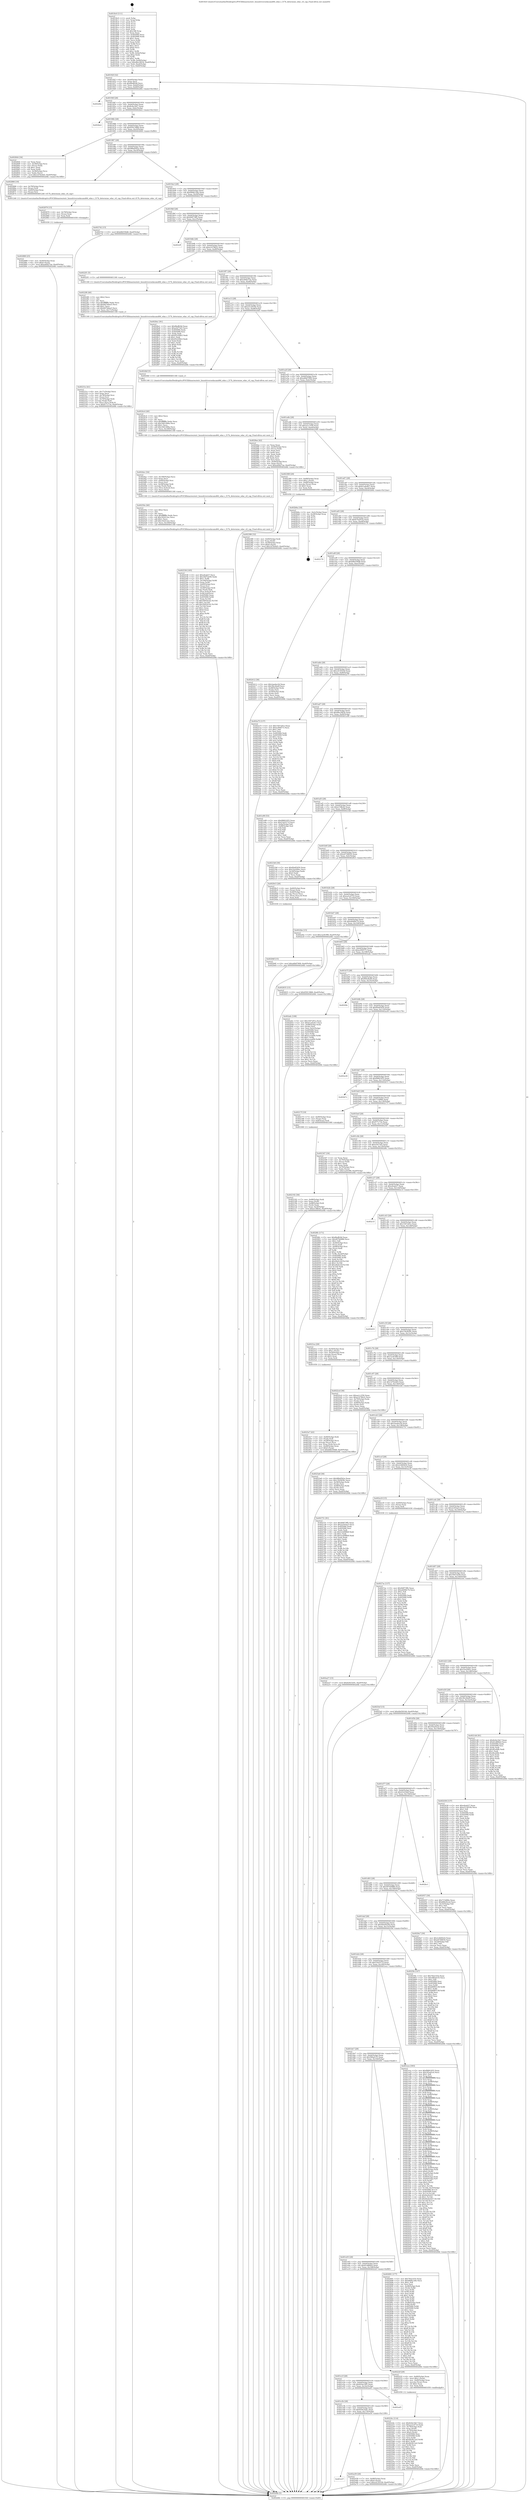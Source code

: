 digraph "0x4018c0" {
  label = "0x4018c0 (/mnt/c/Users/mathe/Desktop/tcc/POCII/binaries/extr_linuxdriversedacamd64_edac.c_f17h_determine_edac_ctl_cap_Final-ollvm.out::main(0))"
  labelloc = "t"
  node[shape=record]

  Entry [label="",width=0.3,height=0.3,shape=circle,fillcolor=black,style=filled]
  "0x40192f" [label="{
     0x40192f [32]\l
     | [instrs]\l
     &nbsp;&nbsp;0x40192f \<+6\>: mov -0xa0(%rbp),%eax\l
     &nbsp;&nbsp;0x401935 \<+2\>: mov %eax,%ecx\l
     &nbsp;&nbsp;0x401937 \<+6\>: sub $0x8beffc9d,%ecx\l
     &nbsp;&nbsp;0x40193d \<+6\>: mov %eax,-0xb4(%rbp)\l
     &nbsp;&nbsp;0x401943 \<+6\>: mov %ecx,-0xb8(%rbp)\l
     &nbsp;&nbsp;0x401949 \<+6\>: je 0000000000402d0e \<main+0x144e\>\l
  }"]
  "0x402d0e" [label="{
     0x402d0e\l
  }", style=dashed]
  "0x40194f" [label="{
     0x40194f [28]\l
     | [instrs]\l
     &nbsp;&nbsp;0x40194f \<+5\>: jmp 0000000000401954 \<main+0x94\>\l
     &nbsp;&nbsp;0x401954 \<+6\>: mov -0xb4(%rbp),%eax\l
     &nbsp;&nbsp;0x40195a \<+5\>: sub $0x8c6e18e7,%eax\l
     &nbsp;&nbsp;0x40195f \<+6\>: mov %eax,-0xbc(%rbp)\l
     &nbsp;&nbsp;0x401965 \<+6\>: je 0000000000402be2 \<main+0x1322\>\l
  }"]
  Exit [label="",width=0.3,height=0.3,shape=circle,fillcolor=black,style=filled,peripheries=2]
  "0x402be2" [label="{
     0x402be2\l
  }", style=dashed]
  "0x40196b" [label="{
     0x40196b [28]\l
     | [instrs]\l
     &nbsp;&nbsp;0x40196b \<+5\>: jmp 0000000000401970 \<main+0xb0\>\l
     &nbsp;&nbsp;0x401970 \<+6\>: mov -0xb4(%rbp),%eax\l
     &nbsp;&nbsp;0x401976 \<+5\>: sub $0x95913866,%eax\l
     &nbsp;&nbsp;0x40197b \<+6\>: mov %eax,-0xc0(%rbp)\l
     &nbsp;&nbsp;0x401981 \<+6\>: je 0000000000402844 \<main+0xf84\>\l
  }"]
  "0x401e57" [label="{
     0x401e57\l
  }", style=dashed]
  "0x402844" [label="{
     0x402844 [34]\l
     | [instrs]\l
     &nbsp;&nbsp;0x402844 \<+2\>: xor %eax,%eax\l
     &nbsp;&nbsp;0x402846 \<+4\>: mov -0x58(%rbp),%rcx\l
     &nbsp;&nbsp;0x40284a \<+2\>: mov (%rcx),%edx\l
     &nbsp;&nbsp;0x40284c \<+3\>: sub $0x1,%eax\l
     &nbsp;&nbsp;0x40284f \<+2\>: sub %eax,%edx\l
     &nbsp;&nbsp;0x402851 \<+4\>: mov -0x58(%rbp),%rcx\l
     &nbsp;&nbsp;0x402855 \<+2\>: mov %edx,(%rcx)\l
     &nbsp;&nbsp;0x402857 \<+10\>: movl $0x1d70e4d3,-0xa0(%rbp)\l
     &nbsp;&nbsp;0x402861 \<+5\>: jmp 0000000000402d4b \<main+0x148b\>\l
  }"]
  "0x401987" [label="{
     0x401987 [28]\l
     | [instrs]\l
     &nbsp;&nbsp;0x401987 \<+5\>: jmp 000000000040198c \<main+0xcc\>\l
     &nbsp;&nbsp;0x40198c \<+6\>: mov -0xb4(%rbp),%eax\l
     &nbsp;&nbsp;0x401992 \<+5\>: sub $0x96bd5b2a,%eax\l
     &nbsp;&nbsp;0x401997 \<+6\>: mov %eax,-0xc4(%rbp)\l
     &nbsp;&nbsp;0x40199d \<+6\>: je 0000000000402866 \<main+0xfa6\>\l
  }"]
  "0x402a59" [label="{
     0x402a59 [28]\l
     | [instrs]\l
     &nbsp;&nbsp;0x402a59 \<+7\>: mov -0x98(%rbp),%rax\l
     &nbsp;&nbsp;0x402a60 \<+6\>: movl $0x0,(%rax)\l
     &nbsp;&nbsp;0x402a66 \<+10\>: movl $0xcd15033d,-0xa0(%rbp)\l
     &nbsp;&nbsp;0x402a70 \<+5\>: jmp 0000000000402d4b \<main+0x148b\>\l
  }"]
  "0x402866" [label="{
     0x402866 [19]\l
     | [instrs]\l
     &nbsp;&nbsp;0x402866 \<+4\>: mov -0x78(%rbp),%rax\l
     &nbsp;&nbsp;0x40286a \<+3\>: mov (%rax),%rdi\l
     &nbsp;&nbsp;0x40286d \<+4\>: mov -0x60(%rbp),%rax\l
     &nbsp;&nbsp;0x402871 \<+3\>: mov (%rax),%rsi\l
     &nbsp;&nbsp;0x402874 \<+5\>: call 0000000000401240 \<f17h_determine_edac_ctl_cap\>\l
     | [calls]\l
     &nbsp;&nbsp;0x401240 \{1\} (/mnt/c/Users/mathe/Desktop/tcc/POCII/binaries/extr_linuxdriversedacamd64_edac.c_f17h_determine_edac_ctl_cap_Final-ollvm.out::f17h_determine_edac_ctl_cap)\l
  }"]
  "0x4019a3" [label="{
     0x4019a3 [28]\l
     | [instrs]\l
     &nbsp;&nbsp;0x4019a3 \<+5\>: jmp 00000000004019a8 \<main+0xe8\>\l
     &nbsp;&nbsp;0x4019a8 \<+6\>: mov -0xb4(%rbp),%eax\l
     &nbsp;&nbsp;0x4019ae \<+5\>: sub $0x99db126e,%eax\l
     &nbsp;&nbsp;0x4019b3 \<+6\>: mov %eax,-0xc8(%rbp)\l
     &nbsp;&nbsp;0x4019b9 \<+6\>: je 0000000000402742 \<main+0xe82\>\l
  }"]
  "0x401e3b" [label="{
     0x401e3b [28]\l
     | [instrs]\l
     &nbsp;&nbsp;0x401e3b \<+5\>: jmp 0000000000401e40 \<main+0x580\>\l
     &nbsp;&nbsp;0x401e40 \<+6\>: mov -0xb4(%rbp),%eax\l
     &nbsp;&nbsp;0x401e46 \<+5\>: sub $0x629c5e91,%eax\l
     &nbsp;&nbsp;0x401e4b \<+6\>: mov %eax,-0x170(%rbp)\l
     &nbsp;&nbsp;0x401e51 \<+6\>: je 0000000000402a59 \<main+0x1199\>\l
  }"]
  "0x402742" [label="{
     0x402742 [15]\l
     | [instrs]\l
     &nbsp;&nbsp;0x402742 \<+10\>: movl $0xb8b556d8,-0xa0(%rbp)\l
     &nbsp;&nbsp;0x40274c \<+5\>: jmp 0000000000402d4b \<main+0x148b\>\l
  }"]
  "0x4019bf" [label="{
     0x4019bf [28]\l
     | [instrs]\l
     &nbsp;&nbsp;0x4019bf \<+5\>: jmp 00000000004019c4 \<main+0x104\>\l
     &nbsp;&nbsp;0x4019c4 \<+6\>: mov -0xb4(%rbp),%eax\l
     &nbsp;&nbsp;0x4019ca \<+5\>: sub $0x9d973ff2,%eax\l
     &nbsp;&nbsp;0x4019cf \<+6\>: mov %eax,-0xcc(%rbp)\l
     &nbsp;&nbsp;0x4019d5 \<+6\>: je 0000000000402cff \<main+0x143f\>\l
  }"]
  "0x402a45" [label="{
     0x402a45\l
  }", style=dashed]
  "0x402cff" [label="{
     0x402cff\l
  }", style=dashed]
  "0x4019db" [label="{
     0x4019db [28]\l
     | [instrs]\l
     &nbsp;&nbsp;0x4019db \<+5\>: jmp 00000000004019e0 \<main+0x120\>\l
     &nbsp;&nbsp;0x4019e0 \<+6\>: mov -0xb4(%rbp),%eax\l
     &nbsp;&nbsp;0x4019e6 \<+5\>: sub $0xa1479b22,%eax\l
     &nbsp;&nbsp;0x4019eb \<+6\>: mov %eax,-0xd0(%rbp)\l
     &nbsp;&nbsp;0x4019f1 \<+6\>: je 00000000004022f1 \<main+0xa31\>\l
  }"]
  "0x402a27" [label="{
     0x402a27 [15]\l
     | [instrs]\l
     &nbsp;&nbsp;0x402a27 \<+10\>: movl $0x629c5e91,-0xa0(%rbp)\l
     &nbsp;&nbsp;0x402a31 \<+5\>: jmp 0000000000402d4b \<main+0x148b\>\l
  }"]
  "0x4022f1" [label="{
     0x4022f1 [5]\l
     | [instrs]\l
     &nbsp;&nbsp;0x4022f1 \<+5\>: call 0000000000401160 \<next_i\>\l
     | [calls]\l
     &nbsp;&nbsp;0x401160 \{1\} (/mnt/c/Users/mathe/Desktop/tcc/POCII/binaries/extr_linuxdriversedacamd64_edac.c_f17h_determine_edac_ctl_cap_Final-ollvm.out::next_i)\l
  }"]
  "0x4019f7" [label="{
     0x4019f7 [28]\l
     | [instrs]\l
     &nbsp;&nbsp;0x4019f7 \<+5\>: jmp 00000000004019fc \<main+0x13c\>\l
     &nbsp;&nbsp;0x4019fc \<+6\>: mov -0xb4(%rbp),%eax\l
     &nbsp;&nbsp;0x401a02 \<+5\>: sub $0xa40b27ae,%eax\l
     &nbsp;&nbsp;0x401a07 \<+6\>: mov %eax,-0xd4(%rbp)\l
     &nbsp;&nbsp;0x401a0d \<+6\>: je 00000000004028a1 \<main+0xfe1\>\l
  }"]
  "0x4029df" [label="{
     0x4029df [15]\l
     | [instrs]\l
     &nbsp;&nbsp;0x4029df \<+10\>: movl $0xa6b87909,-0xa0(%rbp)\l
     &nbsp;&nbsp;0x4029e9 \<+5\>: jmp 0000000000402d4b \<main+0x148b\>\l
  }"]
  "0x4028a1" [label="{
     0x4028a1 [91]\l
     | [instrs]\l
     &nbsp;&nbsp;0x4028a1 \<+5\>: mov $0x8beffc9d,%eax\l
     &nbsp;&nbsp;0x4028a6 \<+5\>: mov $0xa5d73d3,%ecx\l
     &nbsp;&nbsp;0x4028ab \<+7\>: mov 0x405084,%edx\l
     &nbsp;&nbsp;0x4028b2 \<+7\>: mov 0x405068,%esi\l
     &nbsp;&nbsp;0x4028b9 \<+2\>: mov %edx,%edi\l
     &nbsp;&nbsp;0x4028bb \<+6\>: sub $0x9522f4b3,%edi\l
     &nbsp;&nbsp;0x4028c1 \<+3\>: sub $0x1,%edi\l
     &nbsp;&nbsp;0x4028c4 \<+6\>: add $0x9522f4b3,%edi\l
     &nbsp;&nbsp;0x4028ca \<+3\>: imul %edi,%edx\l
     &nbsp;&nbsp;0x4028cd \<+3\>: and $0x1,%edx\l
     &nbsp;&nbsp;0x4028d0 \<+3\>: cmp $0x0,%edx\l
     &nbsp;&nbsp;0x4028d3 \<+4\>: sete %r8b\l
     &nbsp;&nbsp;0x4028d7 \<+3\>: cmp $0xa,%esi\l
     &nbsp;&nbsp;0x4028da \<+4\>: setl %r9b\l
     &nbsp;&nbsp;0x4028de \<+3\>: mov %r8b,%r10b\l
     &nbsp;&nbsp;0x4028e1 \<+3\>: and %r9b,%r10b\l
     &nbsp;&nbsp;0x4028e4 \<+3\>: xor %r9b,%r8b\l
     &nbsp;&nbsp;0x4028e7 \<+3\>: or %r8b,%r10b\l
     &nbsp;&nbsp;0x4028ea \<+4\>: test $0x1,%r10b\l
     &nbsp;&nbsp;0x4028ee \<+3\>: cmovne %ecx,%eax\l
     &nbsp;&nbsp;0x4028f1 \<+6\>: mov %eax,-0xa0(%rbp)\l
     &nbsp;&nbsp;0x4028f7 \<+5\>: jmp 0000000000402d4b \<main+0x148b\>\l
  }"]
  "0x401a13" [label="{
     0x401a13 [28]\l
     | [instrs]\l
     &nbsp;&nbsp;0x401a13 \<+5\>: jmp 0000000000401a18 \<main+0x158\>\l
     &nbsp;&nbsp;0x401a18 \<+6\>: mov -0xb4(%rbp),%eax\l
     &nbsp;&nbsp;0x401a1e \<+5\>: sub $0xa512635b,%eax\l
     &nbsp;&nbsp;0x401a23 \<+6\>: mov %eax,-0xd8(%rbp)\l
     &nbsp;&nbsp;0x401a29 \<+6\>: je 00000000004024bf \<main+0xbff\>\l
  }"]
  "0x402888" [label="{
     0x402888 [25]\l
     | [instrs]\l
     &nbsp;&nbsp;0x402888 \<+4\>: mov -0x40(%rbp),%rax\l
     &nbsp;&nbsp;0x40288c \<+6\>: movl $0x0,(%rax)\l
     &nbsp;&nbsp;0x402892 \<+10\>: movl $0xa40b27ae,-0xa0(%rbp)\l
     &nbsp;&nbsp;0x40289c \<+5\>: jmp 0000000000402d4b \<main+0x148b\>\l
  }"]
  "0x4024bf" [label="{
     0x4024bf [5]\l
     | [instrs]\l
     &nbsp;&nbsp;0x4024bf \<+5\>: call 0000000000401160 \<next_i\>\l
     | [calls]\l
     &nbsp;&nbsp;0x401160 \{1\} (/mnt/c/Users/mathe/Desktop/tcc/POCII/binaries/extr_linuxdriversedacamd64_edac.c_f17h_determine_edac_ctl_cap_Final-ollvm.out::next_i)\l
  }"]
  "0x401a2f" [label="{
     0x401a2f [28]\l
     | [instrs]\l
     &nbsp;&nbsp;0x401a2f \<+5\>: jmp 0000000000401a34 \<main+0x174\>\l
     &nbsp;&nbsp;0x401a34 \<+6\>: mov -0xb4(%rbp),%eax\l
     &nbsp;&nbsp;0x401a3a \<+5\>: sub $0xa6b87909,%eax\l
     &nbsp;&nbsp;0x401a3f \<+6\>: mov %eax,-0xdc(%rbp)\l
     &nbsp;&nbsp;0x401a45 \<+6\>: je 00000000004029ee \<main+0x112e\>\l
  }"]
  "0x402879" [label="{
     0x402879 [15]\l
     | [instrs]\l
     &nbsp;&nbsp;0x402879 \<+4\>: mov -0x78(%rbp),%rax\l
     &nbsp;&nbsp;0x40287d \<+3\>: mov (%rax),%rax\l
     &nbsp;&nbsp;0x402880 \<+3\>: mov %rax,%rdi\l
     &nbsp;&nbsp;0x402883 \<+5\>: call 0000000000401030 \<free@plt\>\l
     | [calls]\l
     &nbsp;&nbsp;0x401030 \{1\} (unknown)\l
  }"]
  "0x4029ee" [label="{
     0x4029ee [42]\l
     | [instrs]\l
     &nbsp;&nbsp;0x4029ee \<+2\>: xor %eax,%eax\l
     &nbsp;&nbsp;0x4029f0 \<+4\>: mov -0x40(%rbp),%rcx\l
     &nbsp;&nbsp;0x4029f4 \<+2\>: mov (%rcx),%edx\l
     &nbsp;&nbsp;0x4029f6 \<+2\>: mov %eax,%esi\l
     &nbsp;&nbsp;0x4029f8 \<+2\>: sub %edx,%esi\l
     &nbsp;&nbsp;0x4029fa \<+2\>: mov %eax,%edx\l
     &nbsp;&nbsp;0x4029fc \<+3\>: sub $0x1,%edx\l
     &nbsp;&nbsp;0x4029ff \<+2\>: add %edx,%esi\l
     &nbsp;&nbsp;0x402a01 \<+2\>: sub %esi,%eax\l
     &nbsp;&nbsp;0x402a03 \<+4\>: mov -0x40(%rbp),%rcx\l
     &nbsp;&nbsp;0x402a07 \<+2\>: mov %eax,(%rcx)\l
     &nbsp;&nbsp;0x402a09 \<+10\>: movl $0xa40b27ae,-0xa0(%rbp)\l
     &nbsp;&nbsp;0x402a13 \<+5\>: jmp 0000000000402d4b \<main+0x148b\>\l
  }"]
  "0x401a4b" [label="{
     0x401a4b [28]\l
     | [instrs]\l
     &nbsp;&nbsp;0x401a4b \<+5\>: jmp 0000000000401a50 \<main+0x190\>\l
     &nbsp;&nbsp;0x401a50 \<+6\>: mov -0xb4(%rbp),%eax\l
     &nbsp;&nbsp;0x401a56 \<+5\>: sub $0xaa1c1f30,%eax\l
     &nbsp;&nbsp;0x401a5b \<+6\>: mov %eax,-0xe0(%rbp)\l
     &nbsp;&nbsp;0x401a61 \<+6\>: je 0000000000402369 \<main+0xaa9\>\l
  }"]
  "0x402536" [label="{
     0x402536 [185]\l
     | [instrs]\l
     &nbsp;&nbsp;0x402536 \<+5\>: mov $0xefeab27,%ecx\l
     &nbsp;&nbsp;0x40253b \<+5\>: mov $0x30d7ed36,%edx\l
     &nbsp;&nbsp;0x402540 \<+3\>: mov $0x1,%r8b\l
     &nbsp;&nbsp;0x402543 \<+7\>: mov -0x184(%rbp),%r9d\l
     &nbsp;&nbsp;0x40254a \<+4\>: imul %eax,%r9d\l
     &nbsp;&nbsp;0x40254e \<+4\>: mov -0x60(%rbp),%rsi\l
     &nbsp;&nbsp;0x402552 \<+3\>: mov (%rsi),%rsi\l
     &nbsp;&nbsp;0x402555 \<+4\>: mov -0x58(%rbp),%rdi\l
     &nbsp;&nbsp;0x402559 \<+3\>: movslq (%rdi),%rdi\l
     &nbsp;&nbsp;0x40255c \<+4\>: mov (%rsi,%rdi,8),%rsi\l
     &nbsp;&nbsp;0x402560 \<+4\>: mov %r9d,0x4(%rsi)\l
     &nbsp;&nbsp;0x402564 \<+7\>: mov 0x405084,%eax\l
     &nbsp;&nbsp;0x40256b \<+8\>: mov 0x405068,%r9d\l
     &nbsp;&nbsp;0x402573 \<+3\>: mov %eax,%r10d\l
     &nbsp;&nbsp;0x402576 \<+7\>: sub $0x509341b2,%r10d\l
     &nbsp;&nbsp;0x40257d \<+4\>: sub $0x1,%r10d\l
     &nbsp;&nbsp;0x402581 \<+7\>: add $0x509341b2,%r10d\l
     &nbsp;&nbsp;0x402588 \<+4\>: imul %r10d,%eax\l
     &nbsp;&nbsp;0x40258c \<+3\>: and $0x1,%eax\l
     &nbsp;&nbsp;0x40258f \<+3\>: cmp $0x0,%eax\l
     &nbsp;&nbsp;0x402592 \<+4\>: sete %r11b\l
     &nbsp;&nbsp;0x402596 \<+4\>: cmp $0xa,%r9d\l
     &nbsp;&nbsp;0x40259a \<+3\>: setl %bl\l
     &nbsp;&nbsp;0x40259d \<+3\>: mov %r11b,%r14b\l
     &nbsp;&nbsp;0x4025a0 \<+4\>: xor $0xff,%r14b\l
     &nbsp;&nbsp;0x4025a4 \<+3\>: mov %bl,%r15b\l
     &nbsp;&nbsp;0x4025a7 \<+4\>: xor $0xff,%r15b\l
     &nbsp;&nbsp;0x4025ab \<+4\>: xor $0x0,%r8b\l
     &nbsp;&nbsp;0x4025af \<+3\>: mov %r14b,%r12b\l
     &nbsp;&nbsp;0x4025b2 \<+4\>: and $0x0,%r12b\l
     &nbsp;&nbsp;0x4025b6 \<+3\>: and %r8b,%r11b\l
     &nbsp;&nbsp;0x4025b9 \<+3\>: mov %r15b,%r13b\l
     &nbsp;&nbsp;0x4025bc \<+4\>: and $0x0,%r13b\l
     &nbsp;&nbsp;0x4025c0 \<+3\>: and %r8b,%bl\l
     &nbsp;&nbsp;0x4025c3 \<+3\>: or %r11b,%r12b\l
     &nbsp;&nbsp;0x4025c6 \<+3\>: or %bl,%r13b\l
     &nbsp;&nbsp;0x4025c9 \<+3\>: xor %r13b,%r12b\l
     &nbsp;&nbsp;0x4025cc \<+3\>: or %r15b,%r14b\l
     &nbsp;&nbsp;0x4025cf \<+4\>: xor $0xff,%r14b\l
     &nbsp;&nbsp;0x4025d3 \<+4\>: or $0x0,%r8b\l
     &nbsp;&nbsp;0x4025d7 \<+3\>: and %r8b,%r14b\l
     &nbsp;&nbsp;0x4025da \<+3\>: or %r14b,%r12b\l
     &nbsp;&nbsp;0x4025dd \<+4\>: test $0x1,%r12b\l
     &nbsp;&nbsp;0x4025e1 \<+3\>: cmovne %edx,%ecx\l
     &nbsp;&nbsp;0x4025e4 \<+6\>: mov %ecx,-0xa0(%rbp)\l
     &nbsp;&nbsp;0x4025ea \<+5\>: jmp 0000000000402d4b \<main+0x148b\>\l
  }"]
  "0x402369" [label="{
     0x402369 [29]\l
     | [instrs]\l
     &nbsp;&nbsp;0x402369 \<+4\>: mov -0x68(%rbp),%rax\l
     &nbsp;&nbsp;0x40236d \<+6\>: movl $0x1,(%rax)\l
     &nbsp;&nbsp;0x402373 \<+4\>: mov -0x68(%rbp),%rax\l
     &nbsp;&nbsp;0x402377 \<+3\>: movslq (%rax),%rax\l
     &nbsp;&nbsp;0x40237a \<+4\>: shl $0x3,%rax\l
     &nbsp;&nbsp;0x40237e \<+3\>: mov %rax,%rdi\l
     &nbsp;&nbsp;0x402381 \<+5\>: call 0000000000401050 \<malloc@plt\>\l
     | [calls]\l
     &nbsp;&nbsp;0x401050 \{1\} (unknown)\l
  }"]
  "0x401a67" [label="{
     0x401a67 [28]\l
     | [instrs]\l
     &nbsp;&nbsp;0x401a67 \<+5\>: jmp 0000000000401a6c \<main+0x1ac\>\l
     &nbsp;&nbsp;0x401a6c \<+6\>: mov -0xb4(%rbp),%eax\l
     &nbsp;&nbsp;0x401a72 \<+5\>: sub $0xb1a4ede7,%eax\l
     &nbsp;&nbsp;0x401a77 \<+6\>: mov %eax,-0xe4(%rbp)\l
     &nbsp;&nbsp;0x401a7d \<+6\>: je 0000000000402b6a \<main+0x12aa\>\l
  }"]
  "0x40250e" [label="{
     0x40250e [40]\l
     | [instrs]\l
     &nbsp;&nbsp;0x40250e \<+5\>: mov $0x2,%ecx\l
     &nbsp;&nbsp;0x402513 \<+1\>: cltd\l
     &nbsp;&nbsp;0x402514 \<+2\>: idiv %ecx\l
     &nbsp;&nbsp;0x402516 \<+6\>: imul $0xfffffffe,%edx,%ecx\l
     &nbsp;&nbsp;0x40251c \<+6\>: sub $0x182412ec,%ecx\l
     &nbsp;&nbsp;0x402522 \<+3\>: add $0x1,%ecx\l
     &nbsp;&nbsp;0x402525 \<+6\>: add $0x182412ec,%ecx\l
     &nbsp;&nbsp;0x40252b \<+6\>: mov %ecx,-0x184(%rbp)\l
     &nbsp;&nbsp;0x402531 \<+5\>: call 0000000000401160 \<next_i\>\l
     | [calls]\l
     &nbsp;&nbsp;0x401160 \{1\} (/mnt/c/Users/mathe/Desktop/tcc/POCII/binaries/extr_linuxdriversedacamd64_edac.c_f17h_determine_edac_ctl_cap_Final-ollvm.out::next_i)\l
  }"]
  "0x402b6a" [label="{
     0x402b6a [18]\l
     | [instrs]\l
     &nbsp;&nbsp;0x402b6a \<+3\>: mov -0x2c(%rbp),%eax\l
     &nbsp;&nbsp;0x402b6d \<+4\>: lea -0x28(%rbp),%rsp\l
     &nbsp;&nbsp;0x402b71 \<+1\>: pop %rbx\l
     &nbsp;&nbsp;0x402b72 \<+2\>: pop %r12\l
     &nbsp;&nbsp;0x402b74 \<+2\>: pop %r13\l
     &nbsp;&nbsp;0x402b76 \<+2\>: pop %r14\l
     &nbsp;&nbsp;0x402b78 \<+2\>: pop %r15\l
     &nbsp;&nbsp;0x402b7a \<+1\>: pop %rbp\l
     &nbsp;&nbsp;0x402b7b \<+1\>: ret\l
  }"]
  "0x401a83" [label="{
     0x401a83 [28]\l
     | [instrs]\l
     &nbsp;&nbsp;0x401a83 \<+5\>: jmp 0000000000401a88 \<main+0x1c8\>\l
     &nbsp;&nbsp;0x401a88 \<+6\>: mov -0xb4(%rbp),%eax\l
     &nbsp;&nbsp;0x401a8e \<+5\>: sub $0xb7b2f51b,%eax\l
     &nbsp;&nbsp;0x401a93 \<+6\>: mov %eax,-0xe8(%rbp)\l
     &nbsp;&nbsp;0x401a99 \<+6\>: je 0000000000402170 \<main+0x8b0\>\l
  }"]
  "0x4024ec" [label="{
     0x4024ec [34]\l
     | [instrs]\l
     &nbsp;&nbsp;0x4024ec \<+6\>: mov -0x180(%rbp),%ecx\l
     &nbsp;&nbsp;0x4024f2 \<+3\>: imul %eax,%ecx\l
     &nbsp;&nbsp;0x4024f5 \<+4\>: mov -0x60(%rbp),%rsi\l
     &nbsp;&nbsp;0x4024f9 \<+3\>: mov (%rsi),%rsi\l
     &nbsp;&nbsp;0x4024fc \<+4\>: mov -0x58(%rbp),%rdi\l
     &nbsp;&nbsp;0x402500 \<+3\>: movslq (%rdi),%rdi\l
     &nbsp;&nbsp;0x402503 \<+4\>: mov (%rsi,%rdi,8),%rsi\l
     &nbsp;&nbsp;0x402507 \<+2\>: mov %ecx,(%rsi)\l
     &nbsp;&nbsp;0x402509 \<+5\>: call 0000000000401160 \<next_i\>\l
     | [calls]\l
     &nbsp;&nbsp;0x401160 \{1\} (/mnt/c/Users/mathe/Desktop/tcc/POCII/binaries/extr_linuxdriversedacamd64_edac.c_f17h_determine_edac_ctl_cap_Final-ollvm.out::next_i)\l
  }"]
  "0x402170" [label="{
     0x402170\l
  }", style=dashed]
  "0x401a9f" [label="{
     0x401a9f [28]\l
     | [instrs]\l
     &nbsp;&nbsp;0x401a9f \<+5\>: jmp 0000000000401aa4 \<main+0x1e4\>\l
     &nbsp;&nbsp;0x401aa4 \<+6\>: mov -0xb4(%rbp),%eax\l
     &nbsp;&nbsp;0x401aaa \<+5\>: sub $0xb8b556d8,%eax\l
     &nbsp;&nbsp;0x401aaf \<+6\>: mov %eax,-0xec(%rbp)\l
     &nbsp;&nbsp;0x401ab5 \<+6\>: je 0000000000402412 \<main+0xb52\>\l
  }"]
  "0x4024c4" [label="{
     0x4024c4 [40]\l
     | [instrs]\l
     &nbsp;&nbsp;0x4024c4 \<+5\>: mov $0x2,%ecx\l
     &nbsp;&nbsp;0x4024c9 \<+1\>: cltd\l
     &nbsp;&nbsp;0x4024ca \<+2\>: idiv %ecx\l
     &nbsp;&nbsp;0x4024cc \<+6\>: imul $0xfffffffe,%edx,%ecx\l
     &nbsp;&nbsp;0x4024d2 \<+6\>: sub $0x3461496a,%ecx\l
     &nbsp;&nbsp;0x4024d8 \<+3\>: add $0x1,%ecx\l
     &nbsp;&nbsp;0x4024db \<+6\>: add $0x3461496a,%ecx\l
     &nbsp;&nbsp;0x4024e1 \<+6\>: mov %ecx,-0x180(%rbp)\l
     &nbsp;&nbsp;0x4024e7 \<+5\>: call 0000000000401160 \<next_i\>\l
     | [calls]\l
     &nbsp;&nbsp;0x401160 \{1\} (/mnt/c/Users/mathe/Desktop/tcc/POCII/binaries/extr_linuxdriversedacamd64_edac.c_f17h_determine_edac_ctl_cap_Final-ollvm.out::next_i)\l
  }"]
  "0x402412" [label="{
     0x402412 [36]\l
     | [instrs]\l
     &nbsp;&nbsp;0x402412 \<+5\>: mov $0x2aedee3d,%eax\l
     &nbsp;&nbsp;0x402417 \<+5\>: mov $0x38c26a0f,%ecx\l
     &nbsp;&nbsp;0x40241c \<+4\>: mov -0x48(%rbp),%rdx\l
     &nbsp;&nbsp;0x402420 \<+2\>: mov (%rdx),%esi\l
     &nbsp;&nbsp;0x402422 \<+4\>: mov -0x50(%rbp),%rdx\l
     &nbsp;&nbsp;0x402426 \<+2\>: cmp (%rdx),%esi\l
     &nbsp;&nbsp;0x402428 \<+3\>: cmovl %ecx,%eax\l
     &nbsp;&nbsp;0x40242b \<+6\>: mov %eax,-0xa0(%rbp)\l
     &nbsp;&nbsp;0x402431 \<+5\>: jmp 0000000000402d4b \<main+0x148b\>\l
  }"]
  "0x401abb" [label="{
     0x401abb [28]\l
     | [instrs]\l
     &nbsp;&nbsp;0x401abb \<+5\>: jmp 0000000000401ac0 \<main+0x200\>\l
     &nbsp;&nbsp;0x401ac0 \<+6\>: mov -0xb4(%rbp),%eax\l
     &nbsp;&nbsp;0x401ac6 \<+5\>: sub $0xcd15033d,%eax\l
     &nbsp;&nbsp;0x401acb \<+6\>: mov %eax,-0xf0(%rbp)\l
     &nbsp;&nbsp;0x401ad1 \<+6\>: je 0000000000402a75 \<main+0x11b5\>\l
  }"]
  "0x4023e7" [label="{
     0x4023e7 [43]\l
     | [instrs]\l
     &nbsp;&nbsp;0x4023e7 \<+4\>: mov -0x60(%rbp),%rdi\l
     &nbsp;&nbsp;0x4023eb \<+3\>: mov (%rdi),%rdi\l
     &nbsp;&nbsp;0x4023ee \<+4\>: mov -0x58(%rbp),%rcx\l
     &nbsp;&nbsp;0x4023f2 \<+3\>: movslq (%rcx),%rcx\l
     &nbsp;&nbsp;0x4023f5 \<+4\>: mov %rax,(%rdi,%rcx,8)\l
     &nbsp;&nbsp;0x4023f9 \<+4\>: mov -0x48(%rbp),%rax\l
     &nbsp;&nbsp;0x4023fd \<+6\>: movl $0x0,(%rax)\l
     &nbsp;&nbsp;0x402403 \<+10\>: movl $0xb8b556d8,-0xa0(%rbp)\l
     &nbsp;&nbsp;0x40240d \<+5\>: jmp 0000000000402d4b \<main+0x148b\>\l
  }"]
  "0x402a75" [label="{
     0x402a75 [137]\l
     | [instrs]\l
     &nbsp;&nbsp;0x402a75 \<+5\>: mov $0x1047a91e,%eax\l
     &nbsp;&nbsp;0x402a7a \<+5\>: mov $0xecf09573,%ecx\l
     &nbsp;&nbsp;0x402a7f \<+2\>: mov $0x1,%dl\l
     &nbsp;&nbsp;0x402a81 \<+2\>: xor %esi,%esi\l
     &nbsp;&nbsp;0x402a83 \<+7\>: mov 0x405084,%edi\l
     &nbsp;&nbsp;0x402a8a \<+8\>: mov 0x405068,%r8d\l
     &nbsp;&nbsp;0x402a92 \<+3\>: sub $0x1,%esi\l
     &nbsp;&nbsp;0x402a95 \<+3\>: mov %edi,%r9d\l
     &nbsp;&nbsp;0x402a98 \<+3\>: add %esi,%r9d\l
     &nbsp;&nbsp;0x402a9b \<+4\>: imul %r9d,%edi\l
     &nbsp;&nbsp;0x402a9f \<+3\>: and $0x1,%edi\l
     &nbsp;&nbsp;0x402aa2 \<+3\>: cmp $0x0,%edi\l
     &nbsp;&nbsp;0x402aa5 \<+4\>: sete %r10b\l
     &nbsp;&nbsp;0x402aa9 \<+4\>: cmp $0xa,%r8d\l
     &nbsp;&nbsp;0x402aad \<+4\>: setl %r11b\l
     &nbsp;&nbsp;0x402ab1 \<+3\>: mov %r10b,%bl\l
     &nbsp;&nbsp;0x402ab4 \<+3\>: xor $0xff,%bl\l
     &nbsp;&nbsp;0x402ab7 \<+3\>: mov %r11b,%r14b\l
     &nbsp;&nbsp;0x402aba \<+4\>: xor $0xff,%r14b\l
     &nbsp;&nbsp;0x402abe \<+3\>: xor $0x0,%dl\l
     &nbsp;&nbsp;0x402ac1 \<+3\>: mov %bl,%r15b\l
     &nbsp;&nbsp;0x402ac4 \<+4\>: and $0x0,%r15b\l
     &nbsp;&nbsp;0x402ac8 \<+3\>: and %dl,%r10b\l
     &nbsp;&nbsp;0x402acb \<+3\>: mov %r14b,%r12b\l
     &nbsp;&nbsp;0x402ace \<+4\>: and $0x0,%r12b\l
     &nbsp;&nbsp;0x402ad2 \<+3\>: and %dl,%r11b\l
     &nbsp;&nbsp;0x402ad5 \<+3\>: or %r10b,%r15b\l
     &nbsp;&nbsp;0x402ad8 \<+3\>: or %r11b,%r12b\l
     &nbsp;&nbsp;0x402adb \<+3\>: xor %r12b,%r15b\l
     &nbsp;&nbsp;0x402ade \<+3\>: or %r14b,%bl\l
     &nbsp;&nbsp;0x402ae1 \<+3\>: xor $0xff,%bl\l
     &nbsp;&nbsp;0x402ae4 \<+3\>: or $0x0,%dl\l
     &nbsp;&nbsp;0x402ae7 \<+2\>: and %dl,%bl\l
     &nbsp;&nbsp;0x402ae9 \<+3\>: or %bl,%r15b\l
     &nbsp;&nbsp;0x402aec \<+4\>: test $0x1,%r15b\l
     &nbsp;&nbsp;0x402af0 \<+3\>: cmovne %ecx,%eax\l
     &nbsp;&nbsp;0x402af3 \<+6\>: mov %eax,-0xa0(%rbp)\l
     &nbsp;&nbsp;0x402af9 \<+5\>: jmp 0000000000402d4b \<main+0x148b\>\l
  }"]
  "0x401ad7" [label="{
     0x401ad7 [28]\l
     | [instrs]\l
     &nbsp;&nbsp;0x401ad7 \<+5\>: jmp 0000000000401adc \<main+0x21c\>\l
     &nbsp;&nbsp;0x401adc \<+6\>: mov -0xb4(%rbp),%eax\l
     &nbsp;&nbsp;0x401ae2 \<+5\>: sub $0xd8a18934,%eax\l
     &nbsp;&nbsp;0x401ae7 \<+6\>: mov %eax,-0xf4(%rbp)\l
     &nbsp;&nbsp;0x401aed \<+6\>: je 0000000000401e99 \<main+0x5d9\>\l
  }"]
  "0x402386" [label="{
     0x402386 [32]\l
     | [instrs]\l
     &nbsp;&nbsp;0x402386 \<+4\>: mov -0x60(%rbp),%rdi\l
     &nbsp;&nbsp;0x40238a \<+3\>: mov %rax,(%rdi)\l
     &nbsp;&nbsp;0x40238d \<+4\>: mov -0x58(%rbp),%rax\l
     &nbsp;&nbsp;0x402391 \<+6\>: movl $0x0,(%rax)\l
     &nbsp;&nbsp;0x402397 \<+10\>: movl $0x1d70e4d3,-0xa0(%rbp)\l
     &nbsp;&nbsp;0x4023a1 \<+5\>: jmp 0000000000402d4b \<main+0x148b\>\l
  }"]
  "0x401e99" [label="{
     0x401e99 [53]\l
     | [instrs]\l
     &nbsp;&nbsp;0x401e99 \<+5\>: mov $0xf9891955,%eax\l
     &nbsp;&nbsp;0x401e9e \<+5\>: mov $0x53d3571f,%ecx\l
     &nbsp;&nbsp;0x401ea3 \<+6\>: mov -0x9a(%rbp),%dl\l
     &nbsp;&nbsp;0x401ea9 \<+7\>: mov -0x99(%rbp),%sil\l
     &nbsp;&nbsp;0x401eb0 \<+3\>: mov %dl,%dil\l
     &nbsp;&nbsp;0x401eb3 \<+3\>: and %sil,%dil\l
     &nbsp;&nbsp;0x401eb6 \<+3\>: xor %sil,%dl\l
     &nbsp;&nbsp;0x401eb9 \<+3\>: or %dl,%dil\l
     &nbsp;&nbsp;0x401ebc \<+4\>: test $0x1,%dil\l
     &nbsp;&nbsp;0x401ec0 \<+3\>: cmovne %ecx,%eax\l
     &nbsp;&nbsp;0x401ec3 \<+6\>: mov %eax,-0xa0(%rbp)\l
     &nbsp;&nbsp;0x401ec9 \<+5\>: jmp 0000000000402d4b \<main+0x148b\>\l
  }"]
  "0x401af3" [label="{
     0x401af3 [28]\l
     | [instrs]\l
     &nbsp;&nbsp;0x401af3 \<+5\>: jmp 0000000000401af8 \<main+0x238\>\l
     &nbsp;&nbsp;0x401af8 \<+6\>: mov -0xb4(%rbp),%eax\l
     &nbsp;&nbsp;0x401afe \<+5\>: sub $0xe15ffe42,%eax\l
     &nbsp;&nbsp;0x401b03 \<+6\>: mov %eax,-0xf8(%rbp)\l
     &nbsp;&nbsp;0x401b09 \<+6\>: je 00000000004021b6 \<main+0x8f6\>\l
  }"]
  "0x402d4b" [label="{
     0x402d4b [5]\l
     | [instrs]\l
     &nbsp;&nbsp;0x402d4b \<+5\>: jmp 000000000040192f \<main+0x6f\>\l
  }"]
  "0x4018c0" [label="{
     0x4018c0 [111]\l
     | [instrs]\l
     &nbsp;&nbsp;0x4018c0 \<+1\>: push %rbp\l
     &nbsp;&nbsp;0x4018c1 \<+3\>: mov %rsp,%rbp\l
     &nbsp;&nbsp;0x4018c4 \<+2\>: push %r15\l
     &nbsp;&nbsp;0x4018c6 \<+2\>: push %r14\l
     &nbsp;&nbsp;0x4018c8 \<+2\>: push %r13\l
     &nbsp;&nbsp;0x4018ca \<+2\>: push %r12\l
     &nbsp;&nbsp;0x4018cc \<+1\>: push %rbx\l
     &nbsp;&nbsp;0x4018cd \<+7\>: sub $0x188,%rsp\l
     &nbsp;&nbsp;0x4018d4 \<+2\>: xor %eax,%eax\l
     &nbsp;&nbsp;0x4018d6 \<+7\>: mov 0x405084,%ecx\l
     &nbsp;&nbsp;0x4018dd \<+7\>: mov 0x405068,%edx\l
     &nbsp;&nbsp;0x4018e4 \<+3\>: sub $0x1,%eax\l
     &nbsp;&nbsp;0x4018e7 \<+3\>: mov %ecx,%r8d\l
     &nbsp;&nbsp;0x4018ea \<+3\>: add %eax,%r8d\l
     &nbsp;&nbsp;0x4018ed \<+4\>: imul %r8d,%ecx\l
     &nbsp;&nbsp;0x4018f1 \<+3\>: and $0x1,%ecx\l
     &nbsp;&nbsp;0x4018f4 \<+3\>: cmp $0x0,%ecx\l
     &nbsp;&nbsp;0x4018f7 \<+4\>: sete %r9b\l
     &nbsp;&nbsp;0x4018fb \<+4\>: and $0x1,%r9b\l
     &nbsp;&nbsp;0x4018ff \<+7\>: mov %r9b,-0x9a(%rbp)\l
     &nbsp;&nbsp;0x401906 \<+3\>: cmp $0xa,%edx\l
     &nbsp;&nbsp;0x401909 \<+4\>: setl %r9b\l
     &nbsp;&nbsp;0x40190d \<+4\>: and $0x1,%r9b\l
     &nbsp;&nbsp;0x401911 \<+7\>: mov %r9b,-0x99(%rbp)\l
     &nbsp;&nbsp;0x401918 \<+10\>: movl $0xd8a18934,-0xa0(%rbp)\l
     &nbsp;&nbsp;0x401922 \<+6\>: mov %edi,-0xa4(%rbp)\l
     &nbsp;&nbsp;0x401928 \<+7\>: mov %rsi,-0xb0(%rbp)\l
  }"]
  "0x40231e" [label="{
     0x40231e [41]\l
     | [instrs]\l
     &nbsp;&nbsp;0x40231e \<+6\>: mov -0x17c(%rbp),%ecx\l
     &nbsp;&nbsp;0x402324 \<+3\>: imul %eax,%ecx\l
     &nbsp;&nbsp;0x402327 \<+4\>: mov -0x78(%rbp),%rsi\l
     &nbsp;&nbsp;0x40232b \<+3\>: mov (%rsi),%rsi\l
     &nbsp;&nbsp;0x40232e \<+4\>: mov -0x70(%rbp),%rdi\l
     &nbsp;&nbsp;0x402332 \<+3\>: movslq (%rdi),%rdi\l
     &nbsp;&nbsp;0x402335 \<+3\>: mov %ecx,(%rsi,%rdi,4)\l
     &nbsp;&nbsp;0x402338 \<+10\>: movl $0x977c73a,-0xa0(%rbp)\l
     &nbsp;&nbsp;0x402342 \<+5\>: jmp 0000000000402d4b \<main+0x148b\>\l
  }"]
  "0x4021b6" [label="{
     0x4021b6 [30]\l
     | [instrs]\l
     &nbsp;&nbsp;0x4021b6 \<+5\>: mov $0xf0a95450,%eax\l
     &nbsp;&nbsp;0x4021bb \<+5\>: mov $0x32a509cc,%ecx\l
     &nbsp;&nbsp;0x4021c0 \<+3\>: mov -0x34(%rbp),%edx\l
     &nbsp;&nbsp;0x4021c3 \<+3\>: cmp $0x0,%edx\l
     &nbsp;&nbsp;0x4021c6 \<+3\>: cmove %ecx,%eax\l
     &nbsp;&nbsp;0x4021c9 \<+6\>: mov %eax,-0xa0(%rbp)\l
     &nbsp;&nbsp;0x4021cf \<+5\>: jmp 0000000000402d4b \<main+0x148b\>\l
  }"]
  "0x401b0f" [label="{
     0x401b0f [28]\l
     | [instrs]\l
     &nbsp;&nbsp;0x401b0f \<+5\>: jmp 0000000000401b14 \<main+0x254\>\l
     &nbsp;&nbsp;0x401b14 \<+6\>: mov -0xb4(%rbp),%eax\l
     &nbsp;&nbsp;0x401b1a \<+5\>: sub $0xe6748630,%eax\l
     &nbsp;&nbsp;0x401b1f \<+6\>: mov %eax,-0xfc(%rbp)\l
     &nbsp;&nbsp;0x401b25 \<+6\>: je 00000000004029c5 \<main+0x1105\>\l
  }"]
  "0x4022f6" [label="{
     0x4022f6 [40]\l
     | [instrs]\l
     &nbsp;&nbsp;0x4022f6 \<+5\>: mov $0x2,%ecx\l
     &nbsp;&nbsp;0x4022fb \<+1\>: cltd\l
     &nbsp;&nbsp;0x4022fc \<+2\>: idiv %ecx\l
     &nbsp;&nbsp;0x4022fe \<+6\>: imul $0xfffffffe,%edx,%ecx\l
     &nbsp;&nbsp;0x402304 \<+6\>: add $0x8d74dea5,%ecx\l
     &nbsp;&nbsp;0x40230a \<+3\>: add $0x1,%ecx\l
     &nbsp;&nbsp;0x40230d \<+6\>: sub $0x8d74dea5,%ecx\l
     &nbsp;&nbsp;0x402313 \<+6\>: mov %ecx,-0x17c(%rbp)\l
     &nbsp;&nbsp;0x402319 \<+5\>: call 0000000000401160 \<next_i\>\l
     | [calls]\l
     &nbsp;&nbsp;0x401160 \{1\} (/mnt/c/Users/mathe/Desktop/tcc/POCII/binaries/extr_linuxdriversedacamd64_edac.c_f17h_determine_edac_ctl_cap_Final-ollvm.out::next_i)\l
  }"]
  "0x4029c5" [label="{
     0x4029c5 [26]\l
     | [instrs]\l
     &nbsp;&nbsp;0x4029c5 \<+4\>: mov -0x60(%rbp),%rax\l
     &nbsp;&nbsp;0x4029c9 \<+3\>: mov (%rax),%rax\l
     &nbsp;&nbsp;0x4029cc \<+4\>: mov -0x40(%rbp),%rcx\l
     &nbsp;&nbsp;0x4029d0 \<+3\>: movslq (%rcx),%rcx\l
     &nbsp;&nbsp;0x4029d3 \<+4\>: mov (%rax,%rcx,8),%rax\l
     &nbsp;&nbsp;0x4029d7 \<+3\>: mov %rax,%rdi\l
     &nbsp;&nbsp;0x4029da \<+5\>: call 0000000000401030 \<free@plt\>\l
     | [calls]\l
     &nbsp;&nbsp;0x401030 \{1\} (unknown)\l
  }"]
  "0x401b2b" [label="{
     0x401b2b [28]\l
     | [instrs]\l
     &nbsp;&nbsp;0x401b2b \<+5\>: jmp 0000000000401b30 \<main+0x270\>\l
     &nbsp;&nbsp;0x401b30 \<+6\>: mov -0xb4(%rbp),%eax\l
     &nbsp;&nbsp;0x401b36 \<+5\>: sub $0xea3cd710,%eax\l
     &nbsp;&nbsp;0x401b3b \<+6\>: mov %eax,-0x100(%rbp)\l
     &nbsp;&nbsp;0x401b41 \<+6\>: je 00000000004022be \<main+0x9fe\>\l
  }"]
  "0x40224c" [label="{
     0x40224c [114]\l
     | [instrs]\l
     &nbsp;&nbsp;0x40224c \<+5\>: mov $0x8c6e18e7,%ecx\l
     &nbsp;&nbsp;0x402251 \<+5\>: mov $0xea3cd710,%edx\l
     &nbsp;&nbsp;0x402256 \<+4\>: mov -0x78(%rbp),%rdi\l
     &nbsp;&nbsp;0x40225a \<+3\>: mov %rax,(%rdi)\l
     &nbsp;&nbsp;0x40225d \<+4\>: mov -0x70(%rbp),%rax\l
     &nbsp;&nbsp;0x402261 \<+6\>: movl $0x0,(%rax)\l
     &nbsp;&nbsp;0x402267 \<+7\>: mov 0x405084,%esi\l
     &nbsp;&nbsp;0x40226e \<+8\>: mov 0x405068,%r8d\l
     &nbsp;&nbsp;0x402276 \<+3\>: mov %esi,%r9d\l
     &nbsp;&nbsp;0x402279 \<+7\>: add $0x4b5812a5,%r9d\l
     &nbsp;&nbsp;0x402280 \<+4\>: sub $0x1,%r9d\l
     &nbsp;&nbsp;0x402284 \<+7\>: sub $0x4b5812a5,%r9d\l
     &nbsp;&nbsp;0x40228b \<+4\>: imul %r9d,%esi\l
     &nbsp;&nbsp;0x40228f \<+3\>: and $0x1,%esi\l
     &nbsp;&nbsp;0x402292 \<+3\>: cmp $0x0,%esi\l
     &nbsp;&nbsp;0x402295 \<+4\>: sete %r10b\l
     &nbsp;&nbsp;0x402299 \<+4\>: cmp $0xa,%r8d\l
     &nbsp;&nbsp;0x40229d \<+4\>: setl %r11b\l
     &nbsp;&nbsp;0x4022a1 \<+3\>: mov %r10b,%bl\l
     &nbsp;&nbsp;0x4022a4 \<+3\>: and %r11b,%bl\l
     &nbsp;&nbsp;0x4022a7 \<+3\>: xor %r11b,%r10b\l
     &nbsp;&nbsp;0x4022aa \<+3\>: or %r10b,%bl\l
     &nbsp;&nbsp;0x4022ad \<+3\>: test $0x1,%bl\l
     &nbsp;&nbsp;0x4022b0 \<+3\>: cmovne %edx,%ecx\l
     &nbsp;&nbsp;0x4022b3 \<+6\>: mov %ecx,-0xa0(%rbp)\l
     &nbsp;&nbsp;0x4022b9 \<+5\>: jmp 0000000000402d4b \<main+0x148b\>\l
  }"]
  "0x4022be" [label="{
     0x4022be [15]\l
     | [instrs]\l
     &nbsp;&nbsp;0x4022be \<+10\>: movl $0x1ac81f99,-0xa0(%rbp)\l
     &nbsp;&nbsp;0x4022c8 \<+5\>: jmp 0000000000402d4b \<main+0x148b\>\l
  }"]
  "0x401b47" [label="{
     0x401b47 [28]\l
     | [instrs]\l
     &nbsp;&nbsp;0x401b47 \<+5\>: jmp 0000000000401b4c \<main+0x28c\>\l
     &nbsp;&nbsp;0x401b4c \<+6\>: mov -0xb4(%rbp),%eax\l
     &nbsp;&nbsp;0x401b52 \<+5\>: sub $0xeb069c74,%eax\l
     &nbsp;&nbsp;0x401b57 \<+6\>: mov %eax,-0x104(%rbp)\l
     &nbsp;&nbsp;0x401b5d \<+6\>: je 0000000000402835 \<main+0xf75\>\l
  }"]
  "0x401e1f" [label="{
     0x401e1f [28]\l
     | [instrs]\l
     &nbsp;&nbsp;0x401e1f \<+5\>: jmp 0000000000401e24 \<main+0x564\>\l
     &nbsp;&nbsp;0x401e24 \<+6\>: mov -0xb4(%rbp),%eax\l
     &nbsp;&nbsp;0x401e2a \<+5\>: sub $0x624e19f5,%eax\l
     &nbsp;&nbsp;0x401e2f \<+6\>: mov %eax,-0x16c(%rbp)\l
     &nbsp;&nbsp;0x401e35 \<+6\>: je 0000000000402a45 \<main+0x1185\>\l
  }"]
  "0x402835" [label="{
     0x402835 [15]\l
     | [instrs]\l
     &nbsp;&nbsp;0x402835 \<+10\>: movl $0x95913866,-0xa0(%rbp)\l
     &nbsp;&nbsp;0x40283f \<+5\>: jmp 0000000000402d4b \<main+0x148b\>\l
  }"]
  "0x401b63" [label="{
     0x401b63 [28]\l
     | [instrs]\l
     &nbsp;&nbsp;0x401b63 \<+5\>: jmp 0000000000401b68 \<main+0x2a8\>\l
     &nbsp;&nbsp;0x401b68 \<+6\>: mov -0xb4(%rbp),%eax\l
     &nbsp;&nbsp;0x401b6e \<+5\>: sub $0xecf09573,%eax\l
     &nbsp;&nbsp;0x401b73 \<+6\>: mov %eax,-0x108(%rbp)\l
     &nbsp;&nbsp;0x401b79 \<+6\>: je 0000000000402afe \<main+0x123e\>\l
  }"]
  "0x40222f" [label="{
     0x40222f [29]\l
     | [instrs]\l
     &nbsp;&nbsp;0x40222f \<+4\>: mov -0x80(%rbp),%rax\l
     &nbsp;&nbsp;0x402233 \<+6\>: movl $0x1,(%rax)\l
     &nbsp;&nbsp;0x402239 \<+4\>: mov -0x80(%rbp),%rax\l
     &nbsp;&nbsp;0x40223d \<+3\>: movslq (%rax),%rax\l
     &nbsp;&nbsp;0x402240 \<+4\>: shl $0x2,%rax\l
     &nbsp;&nbsp;0x402244 \<+3\>: mov %rax,%rdi\l
     &nbsp;&nbsp;0x402247 \<+5\>: call 0000000000401050 \<malloc@plt\>\l
     | [calls]\l
     &nbsp;&nbsp;0x401050 \{1\} (unknown)\l
  }"]
  "0x402afe" [label="{
     0x402afe [108]\l
     | [instrs]\l
     &nbsp;&nbsp;0x402afe \<+5\>: mov $0x1047a91e,%eax\l
     &nbsp;&nbsp;0x402b03 \<+5\>: mov $0xb1a4ede7,%ecx\l
     &nbsp;&nbsp;0x402b08 \<+7\>: mov -0x98(%rbp),%rdx\l
     &nbsp;&nbsp;0x402b0f \<+2\>: mov (%rdx),%esi\l
     &nbsp;&nbsp;0x402b11 \<+3\>: mov %esi,-0x2c(%rbp)\l
     &nbsp;&nbsp;0x402b14 \<+7\>: mov 0x405084,%esi\l
     &nbsp;&nbsp;0x402b1b \<+7\>: mov 0x405068,%edi\l
     &nbsp;&nbsp;0x402b22 \<+3\>: mov %esi,%r8d\l
     &nbsp;&nbsp;0x402b25 \<+7\>: add $0xecceaf00,%r8d\l
     &nbsp;&nbsp;0x402b2c \<+4\>: sub $0x1,%r8d\l
     &nbsp;&nbsp;0x402b30 \<+7\>: sub $0xecceaf00,%r8d\l
     &nbsp;&nbsp;0x402b37 \<+4\>: imul %r8d,%esi\l
     &nbsp;&nbsp;0x402b3b \<+3\>: and $0x1,%esi\l
     &nbsp;&nbsp;0x402b3e \<+3\>: cmp $0x0,%esi\l
     &nbsp;&nbsp;0x402b41 \<+4\>: sete %r9b\l
     &nbsp;&nbsp;0x402b45 \<+3\>: cmp $0xa,%edi\l
     &nbsp;&nbsp;0x402b48 \<+4\>: setl %r10b\l
     &nbsp;&nbsp;0x402b4c \<+3\>: mov %r9b,%r11b\l
     &nbsp;&nbsp;0x402b4f \<+3\>: and %r10b,%r11b\l
     &nbsp;&nbsp;0x402b52 \<+3\>: xor %r10b,%r9b\l
     &nbsp;&nbsp;0x402b55 \<+3\>: or %r9b,%r11b\l
     &nbsp;&nbsp;0x402b58 \<+4\>: test $0x1,%r11b\l
     &nbsp;&nbsp;0x402b5c \<+3\>: cmovne %ecx,%eax\l
     &nbsp;&nbsp;0x402b5f \<+6\>: mov %eax,-0xa0(%rbp)\l
     &nbsp;&nbsp;0x402b65 \<+5\>: jmp 0000000000402d4b \<main+0x148b\>\l
  }"]
  "0x401b7f" [label="{
     0x401b7f [28]\l
     | [instrs]\l
     &nbsp;&nbsp;0x401b7f \<+5\>: jmp 0000000000401b84 \<main+0x2c4\>\l
     &nbsp;&nbsp;0x401b84 \<+6\>: mov -0xb4(%rbp),%eax\l
     &nbsp;&nbsp;0x401b8a \<+5\>: sub $0xf00c8e46,%eax\l
     &nbsp;&nbsp;0x401b8f \<+6\>: mov %eax,-0x10c(%rbp)\l
     &nbsp;&nbsp;0x401b95 \<+6\>: je 00000000004020fe \<main+0x83e\>\l
  }"]
  "0x401e03" [label="{
     0x401e03 [28]\l
     | [instrs]\l
     &nbsp;&nbsp;0x401e03 \<+5\>: jmp 0000000000401e08 \<main+0x548\>\l
     &nbsp;&nbsp;0x401e08 \<+6\>: mov -0xb4(%rbp),%eax\l
     &nbsp;&nbsp;0x401e0e \<+5\>: sub $0x61d86fe4,%eax\l
     &nbsp;&nbsp;0x401e13 \<+6\>: mov %eax,-0x168(%rbp)\l
     &nbsp;&nbsp;0x401e19 \<+6\>: je 000000000040222f \<main+0x96f\>\l
  }"]
  "0x4020fe" [label="{
     0x4020fe\l
  }", style=dashed]
  "0x401b9b" [label="{
     0x401b9b [28]\l
     | [instrs]\l
     &nbsp;&nbsp;0x401b9b \<+5\>: jmp 0000000000401ba0 \<main+0x2e0\>\l
     &nbsp;&nbsp;0x401ba0 \<+6\>: mov -0xb4(%rbp),%eax\l
     &nbsp;&nbsp;0x401ba6 \<+5\>: sub $0xf0a95450,%eax\l
     &nbsp;&nbsp;0x401bab \<+6\>: mov %eax,-0x110(%rbp)\l
     &nbsp;&nbsp;0x401bb1 \<+6\>: je 0000000000402a36 \<main+0x1176\>\l
  }"]
  "0x402691" [label="{
     0x402691 [177]\l
     | [instrs]\l
     &nbsp;&nbsp;0x402691 \<+5\>: mov $0x762e1f1b,%eax\l
     &nbsp;&nbsp;0x402696 \<+5\>: mov $0x99db126e,%ecx\l
     &nbsp;&nbsp;0x40269b \<+2\>: mov $0x1,%dl\l
     &nbsp;&nbsp;0x40269d \<+2\>: xor %esi,%esi\l
     &nbsp;&nbsp;0x40269f \<+4\>: mov -0x48(%rbp),%rdi\l
     &nbsp;&nbsp;0x4026a3 \<+3\>: mov (%rdi),%r8d\l
     &nbsp;&nbsp;0x4026a6 \<+3\>: mov %esi,%r9d\l
     &nbsp;&nbsp;0x4026a9 \<+3\>: sub %r8d,%r9d\l
     &nbsp;&nbsp;0x4026ac \<+3\>: mov %esi,%r8d\l
     &nbsp;&nbsp;0x4026af \<+4\>: sub $0x1,%r8d\l
     &nbsp;&nbsp;0x4026b3 \<+3\>: add %r8d,%r9d\l
     &nbsp;&nbsp;0x4026b6 \<+3\>: mov %esi,%r8d\l
     &nbsp;&nbsp;0x4026b9 \<+3\>: sub %r9d,%r8d\l
     &nbsp;&nbsp;0x4026bc \<+4\>: mov -0x48(%rbp),%rdi\l
     &nbsp;&nbsp;0x4026c0 \<+3\>: mov %r8d,(%rdi)\l
     &nbsp;&nbsp;0x4026c3 \<+8\>: mov 0x405084,%r8d\l
     &nbsp;&nbsp;0x4026cb \<+8\>: mov 0x405068,%r9d\l
     &nbsp;&nbsp;0x4026d3 \<+3\>: sub $0x1,%esi\l
     &nbsp;&nbsp;0x4026d6 \<+3\>: mov %r8d,%r10d\l
     &nbsp;&nbsp;0x4026d9 \<+3\>: add %esi,%r10d\l
     &nbsp;&nbsp;0x4026dc \<+4\>: imul %r10d,%r8d\l
     &nbsp;&nbsp;0x4026e0 \<+4\>: and $0x1,%r8d\l
     &nbsp;&nbsp;0x4026e4 \<+4\>: cmp $0x0,%r8d\l
     &nbsp;&nbsp;0x4026e8 \<+4\>: sete %r11b\l
     &nbsp;&nbsp;0x4026ec \<+4\>: cmp $0xa,%r9d\l
     &nbsp;&nbsp;0x4026f0 \<+3\>: setl %bl\l
     &nbsp;&nbsp;0x4026f3 \<+3\>: mov %r11b,%r14b\l
     &nbsp;&nbsp;0x4026f6 \<+4\>: xor $0xff,%r14b\l
     &nbsp;&nbsp;0x4026fa \<+3\>: mov %bl,%r15b\l
     &nbsp;&nbsp;0x4026fd \<+4\>: xor $0xff,%r15b\l
     &nbsp;&nbsp;0x402701 \<+3\>: xor $0x1,%dl\l
     &nbsp;&nbsp;0x402704 \<+3\>: mov %r14b,%r12b\l
     &nbsp;&nbsp;0x402707 \<+4\>: and $0xff,%r12b\l
     &nbsp;&nbsp;0x40270b \<+3\>: and %dl,%r11b\l
     &nbsp;&nbsp;0x40270e \<+3\>: mov %r15b,%r13b\l
     &nbsp;&nbsp;0x402711 \<+4\>: and $0xff,%r13b\l
     &nbsp;&nbsp;0x402715 \<+2\>: and %dl,%bl\l
     &nbsp;&nbsp;0x402717 \<+3\>: or %r11b,%r12b\l
     &nbsp;&nbsp;0x40271a \<+3\>: or %bl,%r13b\l
     &nbsp;&nbsp;0x40271d \<+3\>: xor %r13b,%r12b\l
     &nbsp;&nbsp;0x402720 \<+3\>: or %r15b,%r14b\l
     &nbsp;&nbsp;0x402723 \<+4\>: xor $0xff,%r14b\l
     &nbsp;&nbsp;0x402727 \<+3\>: or $0x1,%dl\l
     &nbsp;&nbsp;0x40272a \<+3\>: and %dl,%r14b\l
     &nbsp;&nbsp;0x40272d \<+3\>: or %r14b,%r12b\l
     &nbsp;&nbsp;0x402730 \<+4\>: test $0x1,%r12b\l
     &nbsp;&nbsp;0x402734 \<+3\>: cmovne %ecx,%eax\l
     &nbsp;&nbsp;0x402737 \<+6\>: mov %eax,-0xa0(%rbp)\l
     &nbsp;&nbsp;0x40273d \<+5\>: jmp 0000000000402d4b \<main+0x148b\>\l
  }"]
  "0x402a36" [label="{
     0x402a36\l
  }", style=dashed]
  "0x401bb7" [label="{
     0x401bb7 [28]\l
     | [instrs]\l
     &nbsp;&nbsp;0x401bb7 \<+5\>: jmp 0000000000401bbc \<main+0x2fc\>\l
     &nbsp;&nbsp;0x401bbc \<+6\>: mov -0xb4(%rbp),%eax\l
     &nbsp;&nbsp;0x401bc2 \<+5\>: sub $0xf9891955,%eax\l
     &nbsp;&nbsp;0x401bc7 \<+6\>: mov %eax,-0x114(%rbp)\l
     &nbsp;&nbsp;0x401bcd \<+6\>: je 0000000000402b7c \<main+0x12bc\>\l
  }"]
  "0x402192" [label="{
     0x402192 [36]\l
     | [instrs]\l
     &nbsp;&nbsp;0x402192 \<+7\>: mov -0x88(%rbp),%rdi\l
     &nbsp;&nbsp;0x402199 \<+2\>: mov %eax,(%rdi)\l
     &nbsp;&nbsp;0x40219b \<+7\>: mov -0x88(%rbp),%rdi\l
     &nbsp;&nbsp;0x4021a2 \<+2\>: mov (%rdi),%eax\l
     &nbsp;&nbsp;0x4021a4 \<+3\>: mov %eax,-0x34(%rbp)\l
     &nbsp;&nbsp;0x4021a7 \<+10\>: movl $0xe15ffe42,-0xa0(%rbp)\l
     &nbsp;&nbsp;0x4021b1 \<+5\>: jmp 0000000000402d4b \<main+0x148b\>\l
  }"]
  "0x402b7c" [label="{
     0x402b7c\l
  }", style=dashed]
  "0x401bd3" [label="{
     0x401bd3 [28]\l
     | [instrs]\l
     &nbsp;&nbsp;0x401bd3 \<+5\>: jmp 0000000000401bd8 \<main+0x318\>\l
     &nbsp;&nbsp;0x401bd8 \<+6\>: mov -0xb4(%rbp),%eax\l
     &nbsp;&nbsp;0x401bde \<+5\>: sub $0x715d96e,%eax\l
     &nbsp;&nbsp;0x401be3 \<+6\>: mov %eax,-0x118(%rbp)\l
     &nbsp;&nbsp;0x401be9 \<+6\>: je 000000000040217f \<main+0x8bf\>\l
  }"]
  "0x401de7" [label="{
     0x401de7 [28]\l
     | [instrs]\l
     &nbsp;&nbsp;0x401de7 \<+5\>: jmp 0000000000401dec \<main+0x52c\>\l
     &nbsp;&nbsp;0x401dec \<+6\>: mov -0xb4(%rbp),%eax\l
     &nbsp;&nbsp;0x401df2 \<+5\>: sub $0x58fad155,%eax\l
     &nbsp;&nbsp;0x401df7 \<+6\>: mov %eax,-0x164(%rbp)\l
     &nbsp;&nbsp;0x401dfd \<+6\>: je 0000000000402691 \<main+0xdd1\>\l
  }"]
  "0x40217f" [label="{
     0x40217f [19]\l
     | [instrs]\l
     &nbsp;&nbsp;0x40217f \<+7\>: mov -0x90(%rbp),%rax\l
     &nbsp;&nbsp;0x402186 \<+3\>: mov (%rax),%rax\l
     &nbsp;&nbsp;0x402189 \<+4\>: mov 0x8(%rax),%rdi\l
     &nbsp;&nbsp;0x40218d \<+5\>: call 0000000000401060 \<atoi@plt\>\l
     | [calls]\l
     &nbsp;&nbsp;0x401060 \{1\} (unknown)\l
  }"]
  "0x401bef" [label="{
     0x401bef [28]\l
     | [instrs]\l
     &nbsp;&nbsp;0x401bef \<+5\>: jmp 0000000000401bf4 \<main+0x334\>\l
     &nbsp;&nbsp;0x401bf4 \<+6\>: mov -0xb4(%rbp),%eax\l
     &nbsp;&nbsp;0x401bfa \<+5\>: sub $0x977c73a,%eax\l
     &nbsp;&nbsp;0x401bff \<+6\>: mov %eax,-0x11c(%rbp)\l
     &nbsp;&nbsp;0x401c05 \<+6\>: je 0000000000402347 \<main+0xa87\>\l
  }"]
  "0x401ece" [label="{
     0x401ece [393]\l
     | [instrs]\l
     &nbsp;&nbsp;0x401ece \<+5\>: mov $0xf9891955,%eax\l
     &nbsp;&nbsp;0x401ed3 \<+5\>: mov $0x3f3a45c4,%ecx\l
     &nbsp;&nbsp;0x401ed8 \<+2\>: mov $0x1,%dl\l
     &nbsp;&nbsp;0x401eda \<+3\>: mov %rsp,%rsi\l
     &nbsp;&nbsp;0x401edd \<+4\>: add $0xfffffffffffffff0,%rsi\l
     &nbsp;&nbsp;0x401ee1 \<+3\>: mov %rsi,%rsp\l
     &nbsp;&nbsp;0x401ee4 \<+7\>: mov %rsi,-0x98(%rbp)\l
     &nbsp;&nbsp;0x401eeb \<+3\>: mov %rsp,%rsi\l
     &nbsp;&nbsp;0x401eee \<+4\>: add $0xfffffffffffffff0,%rsi\l
     &nbsp;&nbsp;0x401ef2 \<+3\>: mov %rsi,%rsp\l
     &nbsp;&nbsp;0x401ef5 \<+3\>: mov %rsp,%rdi\l
     &nbsp;&nbsp;0x401ef8 \<+4\>: add $0xfffffffffffffff0,%rdi\l
     &nbsp;&nbsp;0x401efc \<+3\>: mov %rdi,%rsp\l
     &nbsp;&nbsp;0x401eff \<+7\>: mov %rdi,-0x90(%rbp)\l
     &nbsp;&nbsp;0x401f06 \<+3\>: mov %rsp,%rdi\l
     &nbsp;&nbsp;0x401f09 \<+4\>: add $0xfffffffffffffff0,%rdi\l
     &nbsp;&nbsp;0x401f0d \<+3\>: mov %rdi,%rsp\l
     &nbsp;&nbsp;0x401f10 \<+7\>: mov %rdi,-0x88(%rbp)\l
     &nbsp;&nbsp;0x401f17 \<+3\>: mov %rsp,%rdi\l
     &nbsp;&nbsp;0x401f1a \<+4\>: add $0xfffffffffffffff0,%rdi\l
     &nbsp;&nbsp;0x401f1e \<+3\>: mov %rdi,%rsp\l
     &nbsp;&nbsp;0x401f21 \<+4\>: mov %rdi,-0x80(%rbp)\l
     &nbsp;&nbsp;0x401f25 \<+3\>: mov %rsp,%rdi\l
     &nbsp;&nbsp;0x401f28 \<+4\>: add $0xfffffffffffffff0,%rdi\l
     &nbsp;&nbsp;0x401f2c \<+3\>: mov %rdi,%rsp\l
     &nbsp;&nbsp;0x401f2f \<+4\>: mov %rdi,-0x78(%rbp)\l
     &nbsp;&nbsp;0x401f33 \<+3\>: mov %rsp,%rdi\l
     &nbsp;&nbsp;0x401f36 \<+4\>: add $0xfffffffffffffff0,%rdi\l
     &nbsp;&nbsp;0x401f3a \<+3\>: mov %rdi,%rsp\l
     &nbsp;&nbsp;0x401f3d \<+4\>: mov %rdi,-0x70(%rbp)\l
     &nbsp;&nbsp;0x401f41 \<+3\>: mov %rsp,%rdi\l
     &nbsp;&nbsp;0x401f44 \<+4\>: add $0xfffffffffffffff0,%rdi\l
     &nbsp;&nbsp;0x401f48 \<+3\>: mov %rdi,%rsp\l
     &nbsp;&nbsp;0x401f4b \<+4\>: mov %rdi,-0x68(%rbp)\l
     &nbsp;&nbsp;0x401f4f \<+3\>: mov %rsp,%rdi\l
     &nbsp;&nbsp;0x401f52 \<+4\>: add $0xfffffffffffffff0,%rdi\l
     &nbsp;&nbsp;0x401f56 \<+3\>: mov %rdi,%rsp\l
     &nbsp;&nbsp;0x401f59 \<+4\>: mov %rdi,-0x60(%rbp)\l
     &nbsp;&nbsp;0x401f5d \<+3\>: mov %rsp,%rdi\l
     &nbsp;&nbsp;0x401f60 \<+4\>: add $0xfffffffffffffff0,%rdi\l
     &nbsp;&nbsp;0x401f64 \<+3\>: mov %rdi,%rsp\l
     &nbsp;&nbsp;0x401f67 \<+4\>: mov %rdi,-0x58(%rbp)\l
     &nbsp;&nbsp;0x401f6b \<+3\>: mov %rsp,%rdi\l
     &nbsp;&nbsp;0x401f6e \<+4\>: add $0xfffffffffffffff0,%rdi\l
     &nbsp;&nbsp;0x401f72 \<+3\>: mov %rdi,%rsp\l
     &nbsp;&nbsp;0x401f75 \<+4\>: mov %rdi,-0x50(%rbp)\l
     &nbsp;&nbsp;0x401f79 \<+3\>: mov %rsp,%rdi\l
     &nbsp;&nbsp;0x401f7c \<+4\>: add $0xfffffffffffffff0,%rdi\l
     &nbsp;&nbsp;0x401f80 \<+3\>: mov %rdi,%rsp\l
     &nbsp;&nbsp;0x401f83 \<+4\>: mov %rdi,-0x48(%rbp)\l
     &nbsp;&nbsp;0x401f87 \<+3\>: mov %rsp,%rdi\l
     &nbsp;&nbsp;0x401f8a \<+4\>: add $0xfffffffffffffff0,%rdi\l
     &nbsp;&nbsp;0x401f8e \<+3\>: mov %rdi,%rsp\l
     &nbsp;&nbsp;0x401f91 \<+4\>: mov %rdi,-0x40(%rbp)\l
     &nbsp;&nbsp;0x401f95 \<+7\>: mov -0x98(%rbp),%rdi\l
     &nbsp;&nbsp;0x401f9c \<+6\>: movl $0x0,(%rdi)\l
     &nbsp;&nbsp;0x401fa2 \<+7\>: mov -0xa4(%rbp),%r8d\l
     &nbsp;&nbsp;0x401fa9 \<+3\>: mov %r8d,(%rsi)\l
     &nbsp;&nbsp;0x401fac \<+7\>: mov -0x90(%rbp),%rdi\l
     &nbsp;&nbsp;0x401fb3 \<+7\>: mov -0xb0(%rbp),%r9\l
     &nbsp;&nbsp;0x401fba \<+3\>: mov %r9,(%rdi)\l
     &nbsp;&nbsp;0x401fbd \<+3\>: cmpl $0x2,(%rsi)\l
     &nbsp;&nbsp;0x401fc0 \<+4\>: setne %r10b\l
     &nbsp;&nbsp;0x401fc4 \<+4\>: and $0x1,%r10b\l
     &nbsp;&nbsp;0x401fc8 \<+4\>: mov %r10b,-0x35(%rbp)\l
     &nbsp;&nbsp;0x401fcc \<+8\>: mov 0x405084,%r11d\l
     &nbsp;&nbsp;0x401fd4 \<+7\>: mov 0x405068,%ebx\l
     &nbsp;&nbsp;0x401fdb \<+3\>: mov %r11d,%r14d\l
     &nbsp;&nbsp;0x401fde \<+7\>: sub $0x9eeb2d37,%r14d\l
     &nbsp;&nbsp;0x401fe5 \<+4\>: sub $0x1,%r14d\l
     &nbsp;&nbsp;0x401fe9 \<+7\>: add $0x9eeb2d37,%r14d\l
     &nbsp;&nbsp;0x401ff0 \<+4\>: imul %r14d,%r11d\l
     &nbsp;&nbsp;0x401ff4 \<+4\>: and $0x1,%r11d\l
     &nbsp;&nbsp;0x401ff8 \<+4\>: cmp $0x0,%r11d\l
     &nbsp;&nbsp;0x401ffc \<+4\>: sete %r10b\l
     &nbsp;&nbsp;0x402000 \<+3\>: cmp $0xa,%ebx\l
     &nbsp;&nbsp;0x402003 \<+4\>: setl %r15b\l
     &nbsp;&nbsp;0x402007 \<+3\>: mov %r10b,%r12b\l
     &nbsp;&nbsp;0x40200a \<+4\>: xor $0xff,%r12b\l
     &nbsp;&nbsp;0x40200e \<+3\>: mov %r15b,%r13b\l
     &nbsp;&nbsp;0x402011 \<+4\>: xor $0xff,%r13b\l
     &nbsp;&nbsp;0x402015 \<+3\>: xor $0x1,%dl\l
     &nbsp;&nbsp;0x402018 \<+3\>: mov %r12b,%sil\l
     &nbsp;&nbsp;0x40201b \<+4\>: and $0xff,%sil\l
     &nbsp;&nbsp;0x40201f \<+3\>: and %dl,%r10b\l
     &nbsp;&nbsp;0x402022 \<+3\>: mov %r13b,%dil\l
     &nbsp;&nbsp;0x402025 \<+4\>: and $0xff,%dil\l
     &nbsp;&nbsp;0x402029 \<+3\>: and %dl,%r15b\l
     &nbsp;&nbsp;0x40202c \<+3\>: or %r10b,%sil\l
     &nbsp;&nbsp;0x40202f \<+3\>: or %r15b,%dil\l
     &nbsp;&nbsp;0x402032 \<+3\>: xor %dil,%sil\l
     &nbsp;&nbsp;0x402035 \<+3\>: or %r13b,%r12b\l
     &nbsp;&nbsp;0x402038 \<+4\>: xor $0xff,%r12b\l
     &nbsp;&nbsp;0x40203c \<+3\>: or $0x1,%dl\l
     &nbsp;&nbsp;0x40203f \<+3\>: and %dl,%r12b\l
     &nbsp;&nbsp;0x402042 \<+3\>: or %r12b,%sil\l
     &nbsp;&nbsp;0x402045 \<+4\>: test $0x1,%sil\l
     &nbsp;&nbsp;0x402049 \<+3\>: cmovne %ecx,%eax\l
     &nbsp;&nbsp;0x40204c \<+6\>: mov %eax,-0xa0(%rbp)\l
     &nbsp;&nbsp;0x402052 \<+5\>: jmp 0000000000402d4b \<main+0x148b\>\l
  }"]
  "0x402347" [label="{
     0x402347 [34]\l
     | [instrs]\l
     &nbsp;&nbsp;0x402347 \<+2\>: xor %eax,%eax\l
     &nbsp;&nbsp;0x402349 \<+4\>: mov -0x70(%rbp),%rcx\l
     &nbsp;&nbsp;0x40234d \<+2\>: mov (%rcx),%edx\l
     &nbsp;&nbsp;0x40234f \<+3\>: sub $0x1,%eax\l
     &nbsp;&nbsp;0x402352 \<+2\>: sub %eax,%edx\l
     &nbsp;&nbsp;0x402354 \<+4\>: mov -0x70(%rbp),%rcx\l
     &nbsp;&nbsp;0x402358 \<+2\>: mov %edx,(%rcx)\l
     &nbsp;&nbsp;0x40235a \<+10\>: movl $0x1ac81f99,-0xa0(%rbp)\l
     &nbsp;&nbsp;0x402364 \<+5\>: jmp 0000000000402d4b \<main+0x148b\>\l
  }"]
  "0x401c0b" [label="{
     0x401c0b [28]\l
     | [instrs]\l
     &nbsp;&nbsp;0x401c0b \<+5\>: jmp 0000000000401c10 \<main+0x350\>\l
     &nbsp;&nbsp;0x401c10 \<+6\>: mov -0xb4(%rbp),%eax\l
     &nbsp;&nbsp;0x401c16 \<+5\>: sub $0xa5d73d3,%eax\l
     &nbsp;&nbsp;0x401c1b \<+6\>: mov %eax,-0x120(%rbp)\l
     &nbsp;&nbsp;0x401c21 \<+6\>: je 00000000004028fc \<main+0x103c\>\l
  }"]
  "0x401dcb" [label="{
     0x401dcb [28]\l
     | [instrs]\l
     &nbsp;&nbsp;0x401dcb \<+5\>: jmp 0000000000401dd0 \<main+0x510\>\l
     &nbsp;&nbsp;0x401dd0 \<+6\>: mov -0xb4(%rbp),%eax\l
     &nbsp;&nbsp;0x401dd6 \<+5\>: sub $0x53d3571f,%eax\l
     &nbsp;&nbsp;0x401ddb \<+6\>: mov %eax,-0x160(%rbp)\l
     &nbsp;&nbsp;0x401de1 \<+6\>: je 0000000000401ece \<main+0x60e\>\l
  }"]
  "0x4028fc" [label="{
     0x4028fc [171]\l
     | [instrs]\l
     &nbsp;&nbsp;0x4028fc \<+5\>: mov $0x8beffc9d,%eax\l
     &nbsp;&nbsp;0x402901 \<+5\>: mov $0x497b0988,%ecx\l
     &nbsp;&nbsp;0x402906 \<+2\>: mov $0x1,%dl\l
     &nbsp;&nbsp;0x402908 \<+4\>: mov -0x40(%rbp),%rsi\l
     &nbsp;&nbsp;0x40290c \<+2\>: mov (%rsi),%edi\l
     &nbsp;&nbsp;0x40290e \<+4\>: mov -0x68(%rbp),%rsi\l
     &nbsp;&nbsp;0x402912 \<+2\>: cmp (%rsi),%edi\l
     &nbsp;&nbsp;0x402914 \<+4\>: setl %r8b\l
     &nbsp;&nbsp;0x402918 \<+4\>: and $0x1,%r8b\l
     &nbsp;&nbsp;0x40291c \<+4\>: mov %r8b,-0x2d(%rbp)\l
     &nbsp;&nbsp;0x402920 \<+7\>: mov 0x405084,%edi\l
     &nbsp;&nbsp;0x402927 \<+8\>: mov 0x405068,%r9d\l
     &nbsp;&nbsp;0x40292f \<+3\>: mov %edi,%r10d\l
     &nbsp;&nbsp;0x402932 \<+7\>: sub $0x26efc22f,%r10d\l
     &nbsp;&nbsp;0x402939 \<+4\>: sub $0x1,%r10d\l
     &nbsp;&nbsp;0x40293d \<+7\>: add $0x26efc22f,%r10d\l
     &nbsp;&nbsp;0x402944 \<+4\>: imul %r10d,%edi\l
     &nbsp;&nbsp;0x402948 \<+3\>: and $0x1,%edi\l
     &nbsp;&nbsp;0x40294b \<+3\>: cmp $0x0,%edi\l
     &nbsp;&nbsp;0x40294e \<+4\>: sete %r8b\l
     &nbsp;&nbsp;0x402952 \<+4\>: cmp $0xa,%r9d\l
     &nbsp;&nbsp;0x402956 \<+4\>: setl %r11b\l
     &nbsp;&nbsp;0x40295a \<+3\>: mov %r8b,%bl\l
     &nbsp;&nbsp;0x40295d \<+3\>: xor $0xff,%bl\l
     &nbsp;&nbsp;0x402960 \<+3\>: mov %r11b,%r14b\l
     &nbsp;&nbsp;0x402963 \<+4\>: xor $0xff,%r14b\l
     &nbsp;&nbsp;0x402967 \<+3\>: xor $0x1,%dl\l
     &nbsp;&nbsp;0x40296a \<+3\>: mov %bl,%r15b\l
     &nbsp;&nbsp;0x40296d \<+4\>: and $0xff,%r15b\l
     &nbsp;&nbsp;0x402971 \<+3\>: and %dl,%r8b\l
     &nbsp;&nbsp;0x402974 \<+3\>: mov %r14b,%r12b\l
     &nbsp;&nbsp;0x402977 \<+4\>: and $0xff,%r12b\l
     &nbsp;&nbsp;0x40297b \<+3\>: and %dl,%r11b\l
     &nbsp;&nbsp;0x40297e \<+3\>: or %r8b,%r15b\l
     &nbsp;&nbsp;0x402981 \<+3\>: or %r11b,%r12b\l
     &nbsp;&nbsp;0x402984 \<+3\>: xor %r12b,%r15b\l
     &nbsp;&nbsp;0x402987 \<+3\>: or %r14b,%bl\l
     &nbsp;&nbsp;0x40298a \<+3\>: xor $0xff,%bl\l
     &nbsp;&nbsp;0x40298d \<+3\>: or $0x1,%dl\l
     &nbsp;&nbsp;0x402990 \<+2\>: and %dl,%bl\l
     &nbsp;&nbsp;0x402992 \<+3\>: or %bl,%r15b\l
     &nbsp;&nbsp;0x402995 \<+4\>: test $0x1,%r15b\l
     &nbsp;&nbsp;0x402999 \<+3\>: cmovne %ecx,%eax\l
     &nbsp;&nbsp;0x40299c \<+6\>: mov %eax,-0xa0(%rbp)\l
     &nbsp;&nbsp;0x4029a2 \<+5\>: jmp 0000000000402d4b \<main+0x148b\>\l
  }"]
  "0x401c27" [label="{
     0x401c27 [28]\l
     | [instrs]\l
     &nbsp;&nbsp;0x401c27 \<+5\>: jmp 0000000000401c2c \<main+0x36c\>\l
     &nbsp;&nbsp;0x401c2c \<+6\>: mov -0xb4(%rbp),%eax\l
     &nbsp;&nbsp;0x401c32 \<+5\>: sub $0xefeab27,%eax\l
     &nbsp;&nbsp;0x401c37 \<+6\>: mov %eax,-0x124(%rbp)\l
     &nbsp;&nbsp;0x401c3d \<+6\>: je 0000000000402c1f \<main+0x135f\>\l
  }"]
  "0x4025fe" [label="{
     0x4025fe [147]\l
     | [instrs]\l
     &nbsp;&nbsp;0x4025fe \<+5\>: mov $0x762e1f1b,%eax\l
     &nbsp;&nbsp;0x402603 \<+5\>: mov $0x58fad155,%ecx\l
     &nbsp;&nbsp;0x402608 \<+2\>: mov $0x1,%dl\l
     &nbsp;&nbsp;0x40260a \<+7\>: mov 0x405084,%esi\l
     &nbsp;&nbsp;0x402611 \<+7\>: mov 0x405068,%edi\l
     &nbsp;&nbsp;0x402618 \<+3\>: mov %esi,%r8d\l
     &nbsp;&nbsp;0x40261b \<+7\>: add $0xb6985138,%r8d\l
     &nbsp;&nbsp;0x402622 \<+4\>: sub $0x1,%r8d\l
     &nbsp;&nbsp;0x402626 \<+7\>: sub $0xb6985138,%r8d\l
     &nbsp;&nbsp;0x40262d \<+4\>: imul %r8d,%esi\l
     &nbsp;&nbsp;0x402631 \<+3\>: and $0x1,%esi\l
     &nbsp;&nbsp;0x402634 \<+3\>: cmp $0x0,%esi\l
     &nbsp;&nbsp;0x402637 \<+4\>: sete %r9b\l
     &nbsp;&nbsp;0x40263b \<+3\>: cmp $0xa,%edi\l
     &nbsp;&nbsp;0x40263e \<+4\>: setl %r10b\l
     &nbsp;&nbsp;0x402642 \<+3\>: mov %r9b,%r11b\l
     &nbsp;&nbsp;0x402645 \<+4\>: xor $0xff,%r11b\l
     &nbsp;&nbsp;0x402649 \<+3\>: mov %r10b,%bl\l
     &nbsp;&nbsp;0x40264c \<+3\>: xor $0xff,%bl\l
     &nbsp;&nbsp;0x40264f \<+3\>: xor $0x1,%dl\l
     &nbsp;&nbsp;0x402652 \<+3\>: mov %r11b,%r14b\l
     &nbsp;&nbsp;0x402655 \<+4\>: and $0xff,%r14b\l
     &nbsp;&nbsp;0x402659 \<+3\>: and %dl,%r9b\l
     &nbsp;&nbsp;0x40265c \<+3\>: mov %bl,%r15b\l
     &nbsp;&nbsp;0x40265f \<+4\>: and $0xff,%r15b\l
     &nbsp;&nbsp;0x402663 \<+3\>: and %dl,%r10b\l
     &nbsp;&nbsp;0x402666 \<+3\>: or %r9b,%r14b\l
     &nbsp;&nbsp;0x402669 \<+3\>: or %r10b,%r15b\l
     &nbsp;&nbsp;0x40266c \<+3\>: xor %r15b,%r14b\l
     &nbsp;&nbsp;0x40266f \<+3\>: or %bl,%r11b\l
     &nbsp;&nbsp;0x402672 \<+4\>: xor $0xff,%r11b\l
     &nbsp;&nbsp;0x402676 \<+3\>: or $0x1,%dl\l
     &nbsp;&nbsp;0x402679 \<+3\>: and %dl,%r11b\l
     &nbsp;&nbsp;0x40267c \<+3\>: or %r11b,%r14b\l
     &nbsp;&nbsp;0x40267f \<+4\>: test $0x1,%r14b\l
     &nbsp;&nbsp;0x402683 \<+3\>: cmovne %ecx,%eax\l
     &nbsp;&nbsp;0x402686 \<+6\>: mov %eax,-0xa0(%rbp)\l
     &nbsp;&nbsp;0x40268c \<+5\>: jmp 0000000000402d4b \<main+0x148b\>\l
  }"]
  "0x402c1f" [label="{
     0x402c1f\l
  }", style=dashed]
  "0x401c43" [label="{
     0x401c43 [28]\l
     | [instrs]\l
     &nbsp;&nbsp;0x401c43 \<+5\>: jmp 0000000000401c48 \<main+0x388\>\l
     &nbsp;&nbsp;0x401c48 \<+6\>: mov -0xb4(%rbp),%eax\l
     &nbsp;&nbsp;0x401c4e \<+5\>: sub $0x1047a91e,%eax\l
     &nbsp;&nbsp;0x401c53 \<+6\>: mov %eax,-0x128(%rbp)\l
     &nbsp;&nbsp;0x401c59 \<+6\>: je 0000000000402d33 \<main+0x1473\>\l
  }"]
  "0x401daf" [label="{
     0x401daf [28]\l
     | [instrs]\l
     &nbsp;&nbsp;0x401daf \<+5\>: jmp 0000000000401db4 \<main+0x4f4\>\l
     &nbsp;&nbsp;0x401db4 \<+6\>: mov -0xb4(%rbp),%eax\l
     &nbsp;&nbsp;0x401dba \<+5\>: sub $0x4b45616d,%eax\l
     &nbsp;&nbsp;0x401dbf \<+6\>: mov %eax,-0x15c(%rbp)\l
     &nbsp;&nbsp;0x401dc5 \<+6\>: je 00000000004025fe \<main+0xd3e\>\l
  }"]
  "0x402d33" [label="{
     0x402d33\l
  }", style=dashed]
  "0x401c5f" [label="{
     0x401c5f [28]\l
     | [instrs]\l
     &nbsp;&nbsp;0x401c5f \<+5\>: jmp 0000000000401c64 \<main+0x3a4\>\l
     &nbsp;&nbsp;0x401c64 \<+6\>: mov -0xb4(%rbp),%eax\l
     &nbsp;&nbsp;0x401c6a \<+5\>: sub $0x15b5839c,%eax\l
     &nbsp;&nbsp;0x401c6f \<+6\>: mov %eax,-0x12c(%rbp)\l
     &nbsp;&nbsp;0x401c75 \<+6\>: je 00000000004023ca \<main+0xb0a\>\l
  }"]
  "0x4029a7" [label="{
     0x4029a7 [30]\l
     | [instrs]\l
     &nbsp;&nbsp;0x4029a7 \<+5\>: mov $0x2c9d0424,%eax\l
     &nbsp;&nbsp;0x4029ac \<+5\>: mov $0xe6748630,%ecx\l
     &nbsp;&nbsp;0x4029b1 \<+3\>: mov -0x2d(%rbp),%dl\l
     &nbsp;&nbsp;0x4029b4 \<+3\>: test $0x1,%dl\l
     &nbsp;&nbsp;0x4029b7 \<+3\>: cmovne %ecx,%eax\l
     &nbsp;&nbsp;0x4029ba \<+6\>: mov %eax,-0xa0(%rbp)\l
     &nbsp;&nbsp;0x4029c0 \<+5\>: jmp 0000000000402d4b \<main+0x148b\>\l
  }"]
  "0x4023ca" [label="{
     0x4023ca [29]\l
     | [instrs]\l
     &nbsp;&nbsp;0x4023ca \<+4\>: mov -0x50(%rbp),%rax\l
     &nbsp;&nbsp;0x4023ce \<+6\>: movl $0x1,(%rax)\l
     &nbsp;&nbsp;0x4023d4 \<+4\>: mov -0x50(%rbp),%rax\l
     &nbsp;&nbsp;0x4023d8 \<+3\>: movslq (%rax),%rax\l
     &nbsp;&nbsp;0x4023db \<+4\>: shl $0x3,%rax\l
     &nbsp;&nbsp;0x4023df \<+3\>: mov %rax,%rdi\l
     &nbsp;&nbsp;0x4023e2 \<+5\>: call 0000000000401050 \<malloc@plt\>\l
     | [calls]\l
     &nbsp;&nbsp;0x401050 \{1\} (unknown)\l
  }"]
  "0x401c7b" [label="{
     0x401c7b [28]\l
     | [instrs]\l
     &nbsp;&nbsp;0x401c7b \<+5\>: jmp 0000000000401c80 \<main+0x3c0\>\l
     &nbsp;&nbsp;0x401c80 \<+6\>: mov -0xb4(%rbp),%eax\l
     &nbsp;&nbsp;0x401c86 \<+5\>: sub $0x1ac81f99,%eax\l
     &nbsp;&nbsp;0x401c8b \<+6\>: mov %eax,-0x130(%rbp)\l
     &nbsp;&nbsp;0x401c91 \<+6\>: je 00000000004022cd \<main+0xa0d\>\l
  }"]
  "0x401d93" [label="{
     0x401d93 [28]\l
     | [instrs]\l
     &nbsp;&nbsp;0x401d93 \<+5\>: jmp 0000000000401d98 \<main+0x4d8\>\l
     &nbsp;&nbsp;0x401d98 \<+6\>: mov -0xb4(%rbp),%eax\l
     &nbsp;&nbsp;0x401d9e \<+5\>: sub $0x497b0988,%eax\l
     &nbsp;&nbsp;0x401da3 \<+6\>: mov %eax,-0x158(%rbp)\l
     &nbsp;&nbsp;0x401da9 \<+6\>: je 00000000004029a7 \<main+0x10e7\>\l
  }"]
  "0x4022cd" [label="{
     0x4022cd [36]\l
     | [instrs]\l
     &nbsp;&nbsp;0x4022cd \<+5\>: mov $0xaa1c1f30,%eax\l
     &nbsp;&nbsp;0x4022d2 \<+5\>: mov $0xa1479b22,%ecx\l
     &nbsp;&nbsp;0x4022d7 \<+4\>: mov -0x70(%rbp),%rdx\l
     &nbsp;&nbsp;0x4022db \<+2\>: mov (%rdx),%esi\l
     &nbsp;&nbsp;0x4022dd \<+4\>: mov -0x80(%rbp),%rdx\l
     &nbsp;&nbsp;0x4022e1 \<+2\>: cmp (%rdx),%esi\l
     &nbsp;&nbsp;0x4022e3 \<+3\>: cmovl %ecx,%eax\l
     &nbsp;&nbsp;0x4022e6 \<+6\>: mov %eax,-0xa0(%rbp)\l
     &nbsp;&nbsp;0x4022ec \<+5\>: jmp 0000000000402d4b \<main+0x148b\>\l
  }"]
  "0x401c97" [label="{
     0x401c97 [28]\l
     | [instrs]\l
     &nbsp;&nbsp;0x401c97 \<+5\>: jmp 0000000000401c9c \<main+0x3dc\>\l
     &nbsp;&nbsp;0x401c9c \<+6\>: mov -0xb4(%rbp),%eax\l
     &nbsp;&nbsp;0x401ca2 \<+5\>: sub $0x1d70e4d3,%eax\l
     &nbsp;&nbsp;0x401ca7 \<+6\>: mov %eax,-0x134(%rbp)\l
     &nbsp;&nbsp;0x401cad \<+6\>: je 00000000004023a6 \<main+0xae6\>\l
  }"]
  "0x402bc1" [label="{
     0x402bc1\l
  }", style=dashed]
  "0x4023a6" [label="{
     0x4023a6 [36]\l
     | [instrs]\l
     &nbsp;&nbsp;0x4023a6 \<+5\>: mov $0x96bd5b2a,%eax\l
     &nbsp;&nbsp;0x4023ab \<+5\>: mov $0x15b5839c,%ecx\l
     &nbsp;&nbsp;0x4023b0 \<+4\>: mov -0x58(%rbp),%rdx\l
     &nbsp;&nbsp;0x4023b4 \<+2\>: mov (%rdx),%esi\l
     &nbsp;&nbsp;0x4023b6 \<+4\>: mov -0x68(%rbp),%rdx\l
     &nbsp;&nbsp;0x4023ba \<+2\>: cmp (%rdx),%esi\l
     &nbsp;&nbsp;0x4023bc \<+3\>: cmovl %ecx,%eax\l
     &nbsp;&nbsp;0x4023bf \<+6\>: mov %eax,-0xa0(%rbp)\l
     &nbsp;&nbsp;0x4023c5 \<+5\>: jmp 0000000000402d4b \<main+0x148b\>\l
  }"]
  "0x401cb3" [label="{
     0x401cb3 [28]\l
     | [instrs]\l
     &nbsp;&nbsp;0x401cb3 \<+5\>: jmp 0000000000401cb8 \<main+0x3f8\>\l
     &nbsp;&nbsp;0x401cb8 \<+6\>: mov -0xb4(%rbp),%eax\l
     &nbsp;&nbsp;0x401cbe \<+5\>: sub $0x2aedee3d,%eax\l
     &nbsp;&nbsp;0x401cc3 \<+6\>: mov %eax,-0x138(%rbp)\l
     &nbsp;&nbsp;0x401cc9 \<+6\>: je 0000000000402751 \<main+0xe91\>\l
  }"]
  "0x401d77" [label="{
     0x401d77 [28]\l
     | [instrs]\l
     &nbsp;&nbsp;0x401d77 \<+5\>: jmp 0000000000401d7c \<main+0x4bc\>\l
     &nbsp;&nbsp;0x401d7c \<+6\>: mov -0xb4(%rbp),%eax\l
     &nbsp;&nbsp;0x401d82 \<+5\>: sub $0x43cf34ef,%eax\l
     &nbsp;&nbsp;0x401d87 \<+6\>: mov %eax,-0x154(%rbp)\l
     &nbsp;&nbsp;0x401d8d \<+6\>: je 0000000000402bc1 \<main+0x1301\>\l
  }"]
  "0x402751" [label="{
     0x402751 [91]\l
     | [instrs]\l
     &nbsp;&nbsp;0x402751 \<+5\>: mov $0x9d973ff2,%eax\l
     &nbsp;&nbsp;0x402756 \<+5\>: mov $0x2e5f3ae3,%ecx\l
     &nbsp;&nbsp;0x40275b \<+7\>: mov 0x405084,%edx\l
     &nbsp;&nbsp;0x402762 \<+7\>: mov 0x405068,%esi\l
     &nbsp;&nbsp;0x402769 \<+2\>: mov %edx,%edi\l
     &nbsp;&nbsp;0x40276b \<+6\>: sub $0x5c4d96b9,%edi\l
     &nbsp;&nbsp;0x402771 \<+3\>: sub $0x1,%edi\l
     &nbsp;&nbsp;0x402774 \<+6\>: add $0x5c4d96b9,%edi\l
     &nbsp;&nbsp;0x40277a \<+3\>: imul %edi,%edx\l
     &nbsp;&nbsp;0x40277d \<+3\>: and $0x1,%edx\l
     &nbsp;&nbsp;0x402780 \<+3\>: cmp $0x0,%edx\l
     &nbsp;&nbsp;0x402783 \<+4\>: sete %r8b\l
     &nbsp;&nbsp;0x402787 \<+3\>: cmp $0xa,%esi\l
     &nbsp;&nbsp;0x40278a \<+4\>: setl %r9b\l
     &nbsp;&nbsp;0x40278e \<+3\>: mov %r8b,%r10b\l
     &nbsp;&nbsp;0x402791 \<+3\>: and %r9b,%r10b\l
     &nbsp;&nbsp;0x402794 \<+3\>: xor %r9b,%r8b\l
     &nbsp;&nbsp;0x402797 \<+3\>: or %r8b,%r10b\l
     &nbsp;&nbsp;0x40279a \<+4\>: test $0x1,%r10b\l
     &nbsp;&nbsp;0x40279e \<+3\>: cmovne %ecx,%eax\l
     &nbsp;&nbsp;0x4027a1 \<+6\>: mov %eax,-0xa0(%rbp)\l
     &nbsp;&nbsp;0x4027a7 \<+5\>: jmp 0000000000402d4b \<main+0x148b\>\l
  }"]
  "0x401ccf" [label="{
     0x401ccf [28]\l
     | [instrs]\l
     &nbsp;&nbsp;0x401ccf \<+5\>: jmp 0000000000401cd4 \<main+0x414\>\l
     &nbsp;&nbsp;0x401cd4 \<+6\>: mov -0xb4(%rbp),%eax\l
     &nbsp;&nbsp;0x401cda \<+5\>: sub $0x2c9d0424,%eax\l
     &nbsp;&nbsp;0x401cdf \<+6\>: mov %eax,-0x13c(%rbp)\l
     &nbsp;&nbsp;0x401ce5 \<+6\>: je 0000000000402a18 \<main+0x1158\>\l
  }"]
  "0x402057" [label="{
     0x402057 [30]\l
     | [instrs]\l
     &nbsp;&nbsp;0x402057 \<+5\>: mov $0x715d96e,%eax\l
     &nbsp;&nbsp;0x40205c \<+5\>: mov $0x69b20ced,%ecx\l
     &nbsp;&nbsp;0x402061 \<+3\>: mov -0x35(%rbp),%dl\l
     &nbsp;&nbsp;0x402064 \<+3\>: test $0x1,%dl\l
     &nbsp;&nbsp;0x402067 \<+3\>: cmovne %ecx,%eax\l
     &nbsp;&nbsp;0x40206a \<+6\>: mov %eax,-0xa0(%rbp)\l
     &nbsp;&nbsp;0x402070 \<+5\>: jmp 0000000000402d4b \<main+0x148b\>\l
  }"]
  "0x402a18" [label="{
     0x402a18 [15]\l
     | [instrs]\l
     &nbsp;&nbsp;0x402a18 \<+4\>: mov -0x60(%rbp),%rax\l
     &nbsp;&nbsp;0x402a1c \<+3\>: mov (%rax),%rax\l
     &nbsp;&nbsp;0x402a1f \<+3\>: mov %rax,%rdi\l
     &nbsp;&nbsp;0x402a22 \<+5\>: call 0000000000401030 \<free@plt\>\l
     | [calls]\l
     &nbsp;&nbsp;0x401030 \{1\} (unknown)\l
  }"]
  "0x401ceb" [label="{
     0x401ceb [28]\l
     | [instrs]\l
     &nbsp;&nbsp;0x401ceb \<+5\>: jmp 0000000000401cf0 \<main+0x430\>\l
     &nbsp;&nbsp;0x401cf0 \<+6\>: mov -0xb4(%rbp),%eax\l
     &nbsp;&nbsp;0x401cf6 \<+5\>: sub $0x2e5f3ae3,%eax\l
     &nbsp;&nbsp;0x401cfb \<+6\>: mov %eax,-0x140(%rbp)\l
     &nbsp;&nbsp;0x401d01 \<+6\>: je 00000000004027ac \<main+0xeec\>\l
  }"]
  "0x401d5b" [label="{
     0x401d5b [28]\l
     | [instrs]\l
     &nbsp;&nbsp;0x401d5b \<+5\>: jmp 0000000000401d60 \<main+0x4a0\>\l
     &nbsp;&nbsp;0x401d60 \<+6\>: mov -0xb4(%rbp),%eax\l
     &nbsp;&nbsp;0x401d66 \<+5\>: sub $0x3f3a45c4,%eax\l
     &nbsp;&nbsp;0x401d6b \<+6\>: mov %eax,-0x150(%rbp)\l
     &nbsp;&nbsp;0x401d71 \<+6\>: je 0000000000402057 \<main+0x797\>\l
  }"]
  "0x4027ac" [label="{
     0x4027ac [137]\l
     | [instrs]\l
     &nbsp;&nbsp;0x4027ac \<+5\>: mov $0x9d973ff2,%eax\l
     &nbsp;&nbsp;0x4027b1 \<+5\>: mov $0xeb069c74,%ecx\l
     &nbsp;&nbsp;0x4027b6 \<+2\>: mov $0x1,%dl\l
     &nbsp;&nbsp;0x4027b8 \<+2\>: xor %esi,%esi\l
     &nbsp;&nbsp;0x4027ba \<+7\>: mov 0x405084,%edi\l
     &nbsp;&nbsp;0x4027c1 \<+8\>: mov 0x405068,%r8d\l
     &nbsp;&nbsp;0x4027c9 \<+3\>: sub $0x1,%esi\l
     &nbsp;&nbsp;0x4027cc \<+3\>: mov %edi,%r9d\l
     &nbsp;&nbsp;0x4027cf \<+3\>: add %esi,%r9d\l
     &nbsp;&nbsp;0x4027d2 \<+4\>: imul %r9d,%edi\l
     &nbsp;&nbsp;0x4027d6 \<+3\>: and $0x1,%edi\l
     &nbsp;&nbsp;0x4027d9 \<+3\>: cmp $0x0,%edi\l
     &nbsp;&nbsp;0x4027dc \<+4\>: sete %r10b\l
     &nbsp;&nbsp;0x4027e0 \<+4\>: cmp $0xa,%r8d\l
     &nbsp;&nbsp;0x4027e4 \<+4\>: setl %r11b\l
     &nbsp;&nbsp;0x4027e8 \<+3\>: mov %r10b,%bl\l
     &nbsp;&nbsp;0x4027eb \<+3\>: xor $0xff,%bl\l
     &nbsp;&nbsp;0x4027ee \<+3\>: mov %r11b,%r14b\l
     &nbsp;&nbsp;0x4027f1 \<+4\>: xor $0xff,%r14b\l
     &nbsp;&nbsp;0x4027f5 \<+3\>: xor $0x0,%dl\l
     &nbsp;&nbsp;0x4027f8 \<+3\>: mov %bl,%r15b\l
     &nbsp;&nbsp;0x4027fb \<+4\>: and $0x0,%r15b\l
     &nbsp;&nbsp;0x4027ff \<+3\>: and %dl,%r10b\l
     &nbsp;&nbsp;0x402802 \<+3\>: mov %r14b,%r12b\l
     &nbsp;&nbsp;0x402805 \<+4\>: and $0x0,%r12b\l
     &nbsp;&nbsp;0x402809 \<+3\>: and %dl,%r11b\l
     &nbsp;&nbsp;0x40280c \<+3\>: or %r10b,%r15b\l
     &nbsp;&nbsp;0x40280f \<+3\>: or %r11b,%r12b\l
     &nbsp;&nbsp;0x402812 \<+3\>: xor %r12b,%r15b\l
     &nbsp;&nbsp;0x402815 \<+3\>: or %r14b,%bl\l
     &nbsp;&nbsp;0x402818 \<+3\>: xor $0xff,%bl\l
     &nbsp;&nbsp;0x40281b \<+3\>: or $0x0,%dl\l
     &nbsp;&nbsp;0x40281e \<+2\>: and %dl,%bl\l
     &nbsp;&nbsp;0x402820 \<+3\>: or %bl,%r15b\l
     &nbsp;&nbsp;0x402823 \<+4\>: test $0x1,%r15b\l
     &nbsp;&nbsp;0x402827 \<+3\>: cmovne %ecx,%eax\l
     &nbsp;&nbsp;0x40282a \<+6\>: mov %eax,-0xa0(%rbp)\l
     &nbsp;&nbsp;0x402830 \<+5\>: jmp 0000000000402d4b \<main+0x148b\>\l
  }"]
  "0x401d07" [label="{
     0x401d07 [28]\l
     | [instrs]\l
     &nbsp;&nbsp;0x401d07 \<+5\>: jmp 0000000000401d0c \<main+0x44c\>\l
     &nbsp;&nbsp;0x401d0c \<+6\>: mov -0xb4(%rbp),%eax\l
     &nbsp;&nbsp;0x401d12 \<+5\>: sub $0x30d7ed36,%eax\l
     &nbsp;&nbsp;0x401d17 \<+6\>: mov %eax,-0x144(%rbp)\l
     &nbsp;&nbsp;0x401d1d \<+6\>: je 00000000004025ef \<main+0xd2f\>\l
  }"]
  "0x402436" [label="{
     0x402436 [137]\l
     | [instrs]\l
     &nbsp;&nbsp;0x402436 \<+5\>: mov $0xefeab27,%eax\l
     &nbsp;&nbsp;0x40243b \<+5\>: mov $0xa512635b,%ecx\l
     &nbsp;&nbsp;0x402440 \<+2\>: mov $0x1,%dl\l
     &nbsp;&nbsp;0x402442 \<+2\>: xor %esi,%esi\l
     &nbsp;&nbsp;0x402444 \<+7\>: mov 0x405084,%edi\l
     &nbsp;&nbsp;0x40244b \<+8\>: mov 0x405068,%r8d\l
     &nbsp;&nbsp;0x402453 \<+3\>: sub $0x1,%esi\l
     &nbsp;&nbsp;0x402456 \<+3\>: mov %edi,%r9d\l
     &nbsp;&nbsp;0x402459 \<+3\>: add %esi,%r9d\l
     &nbsp;&nbsp;0x40245c \<+4\>: imul %r9d,%edi\l
     &nbsp;&nbsp;0x402460 \<+3\>: and $0x1,%edi\l
     &nbsp;&nbsp;0x402463 \<+3\>: cmp $0x0,%edi\l
     &nbsp;&nbsp;0x402466 \<+4\>: sete %r10b\l
     &nbsp;&nbsp;0x40246a \<+4\>: cmp $0xa,%r8d\l
     &nbsp;&nbsp;0x40246e \<+4\>: setl %r11b\l
     &nbsp;&nbsp;0x402472 \<+3\>: mov %r10b,%bl\l
     &nbsp;&nbsp;0x402475 \<+3\>: xor $0xff,%bl\l
     &nbsp;&nbsp;0x402478 \<+3\>: mov %r11b,%r14b\l
     &nbsp;&nbsp;0x40247b \<+4\>: xor $0xff,%r14b\l
     &nbsp;&nbsp;0x40247f \<+3\>: xor $0x1,%dl\l
     &nbsp;&nbsp;0x402482 \<+3\>: mov %bl,%r15b\l
     &nbsp;&nbsp;0x402485 \<+4\>: and $0xff,%r15b\l
     &nbsp;&nbsp;0x402489 \<+3\>: and %dl,%r10b\l
     &nbsp;&nbsp;0x40248c \<+3\>: mov %r14b,%r12b\l
     &nbsp;&nbsp;0x40248f \<+4\>: and $0xff,%r12b\l
     &nbsp;&nbsp;0x402493 \<+3\>: and %dl,%r11b\l
     &nbsp;&nbsp;0x402496 \<+3\>: or %r10b,%r15b\l
     &nbsp;&nbsp;0x402499 \<+3\>: or %r11b,%r12b\l
     &nbsp;&nbsp;0x40249c \<+3\>: xor %r12b,%r15b\l
     &nbsp;&nbsp;0x40249f \<+3\>: or %r14b,%bl\l
     &nbsp;&nbsp;0x4024a2 \<+3\>: xor $0xff,%bl\l
     &nbsp;&nbsp;0x4024a5 \<+3\>: or $0x1,%dl\l
     &nbsp;&nbsp;0x4024a8 \<+2\>: and %dl,%bl\l
     &nbsp;&nbsp;0x4024aa \<+3\>: or %bl,%r15b\l
     &nbsp;&nbsp;0x4024ad \<+4\>: test $0x1,%r15b\l
     &nbsp;&nbsp;0x4024b1 \<+3\>: cmovne %ecx,%eax\l
     &nbsp;&nbsp;0x4024b4 \<+6\>: mov %eax,-0xa0(%rbp)\l
     &nbsp;&nbsp;0x4024ba \<+5\>: jmp 0000000000402d4b \<main+0x148b\>\l
  }"]
  "0x4025ef" [label="{
     0x4025ef [15]\l
     | [instrs]\l
     &nbsp;&nbsp;0x4025ef \<+10\>: movl $0x4b45616d,-0xa0(%rbp)\l
     &nbsp;&nbsp;0x4025f9 \<+5\>: jmp 0000000000402d4b \<main+0x148b\>\l
  }"]
  "0x401d23" [label="{
     0x401d23 [28]\l
     | [instrs]\l
     &nbsp;&nbsp;0x401d23 \<+5\>: jmp 0000000000401d28 \<main+0x468\>\l
     &nbsp;&nbsp;0x401d28 \<+6\>: mov -0xb4(%rbp),%eax\l
     &nbsp;&nbsp;0x401d2e \<+5\>: sub $0x32a509cc,%eax\l
     &nbsp;&nbsp;0x401d33 \<+6\>: mov %eax,-0x148(%rbp)\l
     &nbsp;&nbsp;0x401d39 \<+6\>: je 00000000004021d4 \<main+0x914\>\l
  }"]
  "0x401d3f" [label="{
     0x401d3f [28]\l
     | [instrs]\l
     &nbsp;&nbsp;0x401d3f \<+5\>: jmp 0000000000401d44 \<main+0x484\>\l
     &nbsp;&nbsp;0x401d44 \<+6\>: mov -0xb4(%rbp),%eax\l
     &nbsp;&nbsp;0x401d4a \<+5\>: sub $0x38c26a0f,%eax\l
     &nbsp;&nbsp;0x401d4f \<+6\>: mov %eax,-0x14c(%rbp)\l
     &nbsp;&nbsp;0x401d55 \<+6\>: je 0000000000402436 \<main+0xb76\>\l
  }"]
  "0x4021d4" [label="{
     0x4021d4 [91]\l
     | [instrs]\l
     &nbsp;&nbsp;0x4021d4 \<+5\>: mov $0x8c6e18e7,%eax\l
     &nbsp;&nbsp;0x4021d9 \<+5\>: mov $0x61d86fe4,%ecx\l
     &nbsp;&nbsp;0x4021de \<+7\>: mov 0x405084,%edx\l
     &nbsp;&nbsp;0x4021e5 \<+7\>: mov 0x405068,%esi\l
     &nbsp;&nbsp;0x4021ec \<+2\>: mov %edx,%edi\l
     &nbsp;&nbsp;0x4021ee \<+6\>: add $0x4fceb6b,%edi\l
     &nbsp;&nbsp;0x4021f4 \<+3\>: sub $0x1,%edi\l
     &nbsp;&nbsp;0x4021f7 \<+6\>: sub $0x4fceb6b,%edi\l
     &nbsp;&nbsp;0x4021fd \<+3\>: imul %edi,%edx\l
     &nbsp;&nbsp;0x402200 \<+3\>: and $0x1,%edx\l
     &nbsp;&nbsp;0x402203 \<+3\>: cmp $0x0,%edx\l
     &nbsp;&nbsp;0x402206 \<+4\>: sete %r8b\l
     &nbsp;&nbsp;0x40220a \<+3\>: cmp $0xa,%esi\l
     &nbsp;&nbsp;0x40220d \<+4\>: setl %r9b\l
     &nbsp;&nbsp;0x402211 \<+3\>: mov %r8b,%r10b\l
     &nbsp;&nbsp;0x402214 \<+3\>: and %r9b,%r10b\l
     &nbsp;&nbsp;0x402217 \<+3\>: xor %r9b,%r8b\l
     &nbsp;&nbsp;0x40221a \<+3\>: or %r8b,%r10b\l
     &nbsp;&nbsp;0x40221d \<+4\>: test $0x1,%r10b\l
     &nbsp;&nbsp;0x402221 \<+3\>: cmovne %ecx,%eax\l
     &nbsp;&nbsp;0x402224 \<+6\>: mov %eax,-0xa0(%rbp)\l
     &nbsp;&nbsp;0x40222a \<+5\>: jmp 0000000000402d4b \<main+0x148b\>\l
  }"]
  Entry -> "0x4018c0" [label=" 1"]
  "0x40192f" -> "0x402d0e" [label=" 0"]
  "0x40192f" -> "0x40194f" [label=" 42"]
  "0x402b6a" -> Exit [label=" 1"]
  "0x40194f" -> "0x402be2" [label=" 0"]
  "0x40194f" -> "0x40196b" [label=" 42"]
  "0x402afe" -> "0x402d4b" [label=" 1"]
  "0x40196b" -> "0x402844" [label=" 1"]
  "0x40196b" -> "0x401987" [label=" 41"]
  "0x402a75" -> "0x402d4b" [label=" 1"]
  "0x401987" -> "0x402866" [label=" 1"]
  "0x401987" -> "0x4019a3" [label=" 40"]
  "0x402a59" -> "0x402d4b" [label=" 1"]
  "0x4019a3" -> "0x402742" [label=" 1"]
  "0x4019a3" -> "0x4019bf" [label=" 39"]
  "0x401e3b" -> "0x402a59" [label=" 1"]
  "0x4019bf" -> "0x402cff" [label=" 0"]
  "0x4019bf" -> "0x4019db" [label=" 39"]
  "0x401e3b" -> "0x401e57" [label=" 0"]
  "0x4019db" -> "0x4022f1" [label=" 1"]
  "0x4019db" -> "0x4019f7" [label=" 38"]
  "0x401e1f" -> "0x402a45" [label=" 0"]
  "0x4019f7" -> "0x4028a1" [label=" 2"]
  "0x4019f7" -> "0x401a13" [label=" 36"]
  "0x401e1f" -> "0x401e3b" [label=" 1"]
  "0x401a13" -> "0x4024bf" [label=" 1"]
  "0x401a13" -> "0x401a2f" [label=" 35"]
  "0x402a27" -> "0x402d4b" [label=" 1"]
  "0x401a2f" -> "0x4029ee" [label=" 1"]
  "0x401a2f" -> "0x401a4b" [label=" 34"]
  "0x402a18" -> "0x402a27" [label=" 1"]
  "0x401a4b" -> "0x402369" [label=" 1"]
  "0x401a4b" -> "0x401a67" [label=" 33"]
  "0x4029ee" -> "0x402d4b" [label=" 1"]
  "0x401a67" -> "0x402b6a" [label=" 1"]
  "0x401a67" -> "0x401a83" [label=" 32"]
  "0x4029df" -> "0x402d4b" [label=" 1"]
  "0x401a83" -> "0x402170" [label=" 0"]
  "0x401a83" -> "0x401a9f" [label=" 32"]
  "0x4029c5" -> "0x4029df" [label=" 1"]
  "0x401a9f" -> "0x402412" [label=" 2"]
  "0x401a9f" -> "0x401abb" [label=" 30"]
  "0x4029a7" -> "0x402d4b" [label=" 2"]
  "0x401abb" -> "0x402a75" [label=" 1"]
  "0x401abb" -> "0x401ad7" [label=" 29"]
  "0x4028fc" -> "0x402d4b" [label=" 2"]
  "0x401ad7" -> "0x401e99" [label=" 1"]
  "0x401ad7" -> "0x401af3" [label=" 28"]
  "0x401e99" -> "0x402d4b" [label=" 1"]
  "0x4018c0" -> "0x40192f" [label=" 1"]
  "0x402d4b" -> "0x40192f" [label=" 41"]
  "0x4028a1" -> "0x402d4b" [label=" 2"]
  "0x401af3" -> "0x4021b6" [label=" 1"]
  "0x401af3" -> "0x401b0f" [label=" 27"]
  "0x402888" -> "0x402d4b" [label=" 1"]
  "0x401b0f" -> "0x4029c5" [label=" 1"]
  "0x401b0f" -> "0x401b2b" [label=" 26"]
  "0x402879" -> "0x402888" [label=" 1"]
  "0x401b2b" -> "0x4022be" [label=" 1"]
  "0x401b2b" -> "0x401b47" [label=" 25"]
  "0x402866" -> "0x402879" [label=" 1"]
  "0x401b47" -> "0x402835" [label=" 1"]
  "0x401b47" -> "0x401b63" [label=" 24"]
  "0x402844" -> "0x402d4b" [label=" 1"]
  "0x401b63" -> "0x402afe" [label=" 1"]
  "0x401b63" -> "0x401b7f" [label=" 23"]
  "0x402835" -> "0x402d4b" [label=" 1"]
  "0x401b7f" -> "0x4020fe" [label=" 0"]
  "0x401b7f" -> "0x401b9b" [label=" 23"]
  "0x402751" -> "0x402d4b" [label=" 1"]
  "0x401b9b" -> "0x402a36" [label=" 0"]
  "0x401b9b" -> "0x401bb7" [label=" 23"]
  "0x402742" -> "0x402d4b" [label=" 1"]
  "0x401bb7" -> "0x402b7c" [label=" 0"]
  "0x401bb7" -> "0x401bd3" [label=" 23"]
  "0x4025fe" -> "0x402d4b" [label=" 1"]
  "0x401bd3" -> "0x40217f" [label=" 1"]
  "0x401bd3" -> "0x401bef" [label=" 22"]
  "0x402536" -> "0x402d4b" [label=" 1"]
  "0x401bef" -> "0x402347" [label=" 1"]
  "0x401bef" -> "0x401c0b" [label=" 21"]
  "0x40250e" -> "0x402536" [label=" 1"]
  "0x401c0b" -> "0x4028fc" [label=" 2"]
  "0x401c0b" -> "0x401c27" [label=" 19"]
  "0x4024c4" -> "0x4024ec" [label=" 1"]
  "0x401c27" -> "0x402c1f" [label=" 0"]
  "0x401c27" -> "0x401c43" [label=" 19"]
  "0x4024bf" -> "0x4024c4" [label=" 1"]
  "0x401c43" -> "0x402d33" [label=" 0"]
  "0x401c43" -> "0x401c5f" [label=" 19"]
  "0x402412" -> "0x402d4b" [label=" 2"]
  "0x401c5f" -> "0x4023ca" [label=" 1"]
  "0x401c5f" -> "0x401c7b" [label=" 18"]
  "0x4023e7" -> "0x402d4b" [label=" 1"]
  "0x401c7b" -> "0x4022cd" [label=" 2"]
  "0x401c7b" -> "0x401c97" [label=" 16"]
  "0x4023a6" -> "0x402d4b" [label=" 2"]
  "0x401c97" -> "0x4023a6" [label=" 2"]
  "0x401c97" -> "0x401cb3" [label=" 14"]
  "0x402386" -> "0x402d4b" [label=" 1"]
  "0x401cb3" -> "0x402751" [label=" 1"]
  "0x401cb3" -> "0x401ccf" [label=" 13"]
  "0x402347" -> "0x402d4b" [label=" 1"]
  "0x401ccf" -> "0x402a18" [label=" 1"]
  "0x401ccf" -> "0x401ceb" [label=" 12"]
  "0x40231e" -> "0x402d4b" [label=" 1"]
  "0x401ceb" -> "0x4027ac" [label=" 1"]
  "0x401ceb" -> "0x401d07" [label=" 11"]
  "0x4022f1" -> "0x4022f6" [label=" 1"]
  "0x401d07" -> "0x4025ef" [label=" 1"]
  "0x401d07" -> "0x401d23" [label=" 10"]
  "0x4022cd" -> "0x402d4b" [label=" 2"]
  "0x401d23" -> "0x4021d4" [label=" 1"]
  "0x401d23" -> "0x401d3f" [label=" 9"]
  "0x4022be" -> "0x402d4b" [label=" 1"]
  "0x401d3f" -> "0x402436" [label=" 1"]
  "0x401d3f" -> "0x401d5b" [label=" 8"]
  "0x4022f6" -> "0x40231e" [label=" 1"]
  "0x401d5b" -> "0x402057" [label=" 1"]
  "0x401d5b" -> "0x401d77" [label=" 7"]
  "0x402369" -> "0x402386" [label=" 1"]
  "0x401d77" -> "0x402bc1" [label=" 0"]
  "0x401d77" -> "0x401d93" [label=" 7"]
  "0x4023ca" -> "0x4023e7" [label=" 1"]
  "0x401d93" -> "0x4029a7" [label=" 2"]
  "0x401d93" -> "0x401daf" [label=" 5"]
  "0x402436" -> "0x402d4b" [label=" 1"]
  "0x401daf" -> "0x4025fe" [label=" 1"]
  "0x401daf" -> "0x401dcb" [label=" 4"]
  "0x4024ec" -> "0x40250e" [label=" 1"]
  "0x401dcb" -> "0x401ece" [label=" 1"]
  "0x401dcb" -> "0x401de7" [label=" 3"]
  "0x4025ef" -> "0x402d4b" [label=" 1"]
  "0x401ece" -> "0x402d4b" [label=" 1"]
  "0x402057" -> "0x402d4b" [label=" 1"]
  "0x40217f" -> "0x402192" [label=" 1"]
  "0x402192" -> "0x402d4b" [label=" 1"]
  "0x4021b6" -> "0x402d4b" [label=" 1"]
  "0x4021d4" -> "0x402d4b" [label=" 1"]
  "0x402691" -> "0x402d4b" [label=" 1"]
  "0x401de7" -> "0x402691" [label=" 1"]
  "0x401de7" -> "0x401e03" [label=" 2"]
  "0x4027ac" -> "0x402d4b" [label=" 1"]
  "0x401e03" -> "0x40222f" [label=" 1"]
  "0x401e03" -> "0x401e1f" [label=" 1"]
  "0x40222f" -> "0x40224c" [label=" 1"]
  "0x40224c" -> "0x402d4b" [label=" 1"]
}
